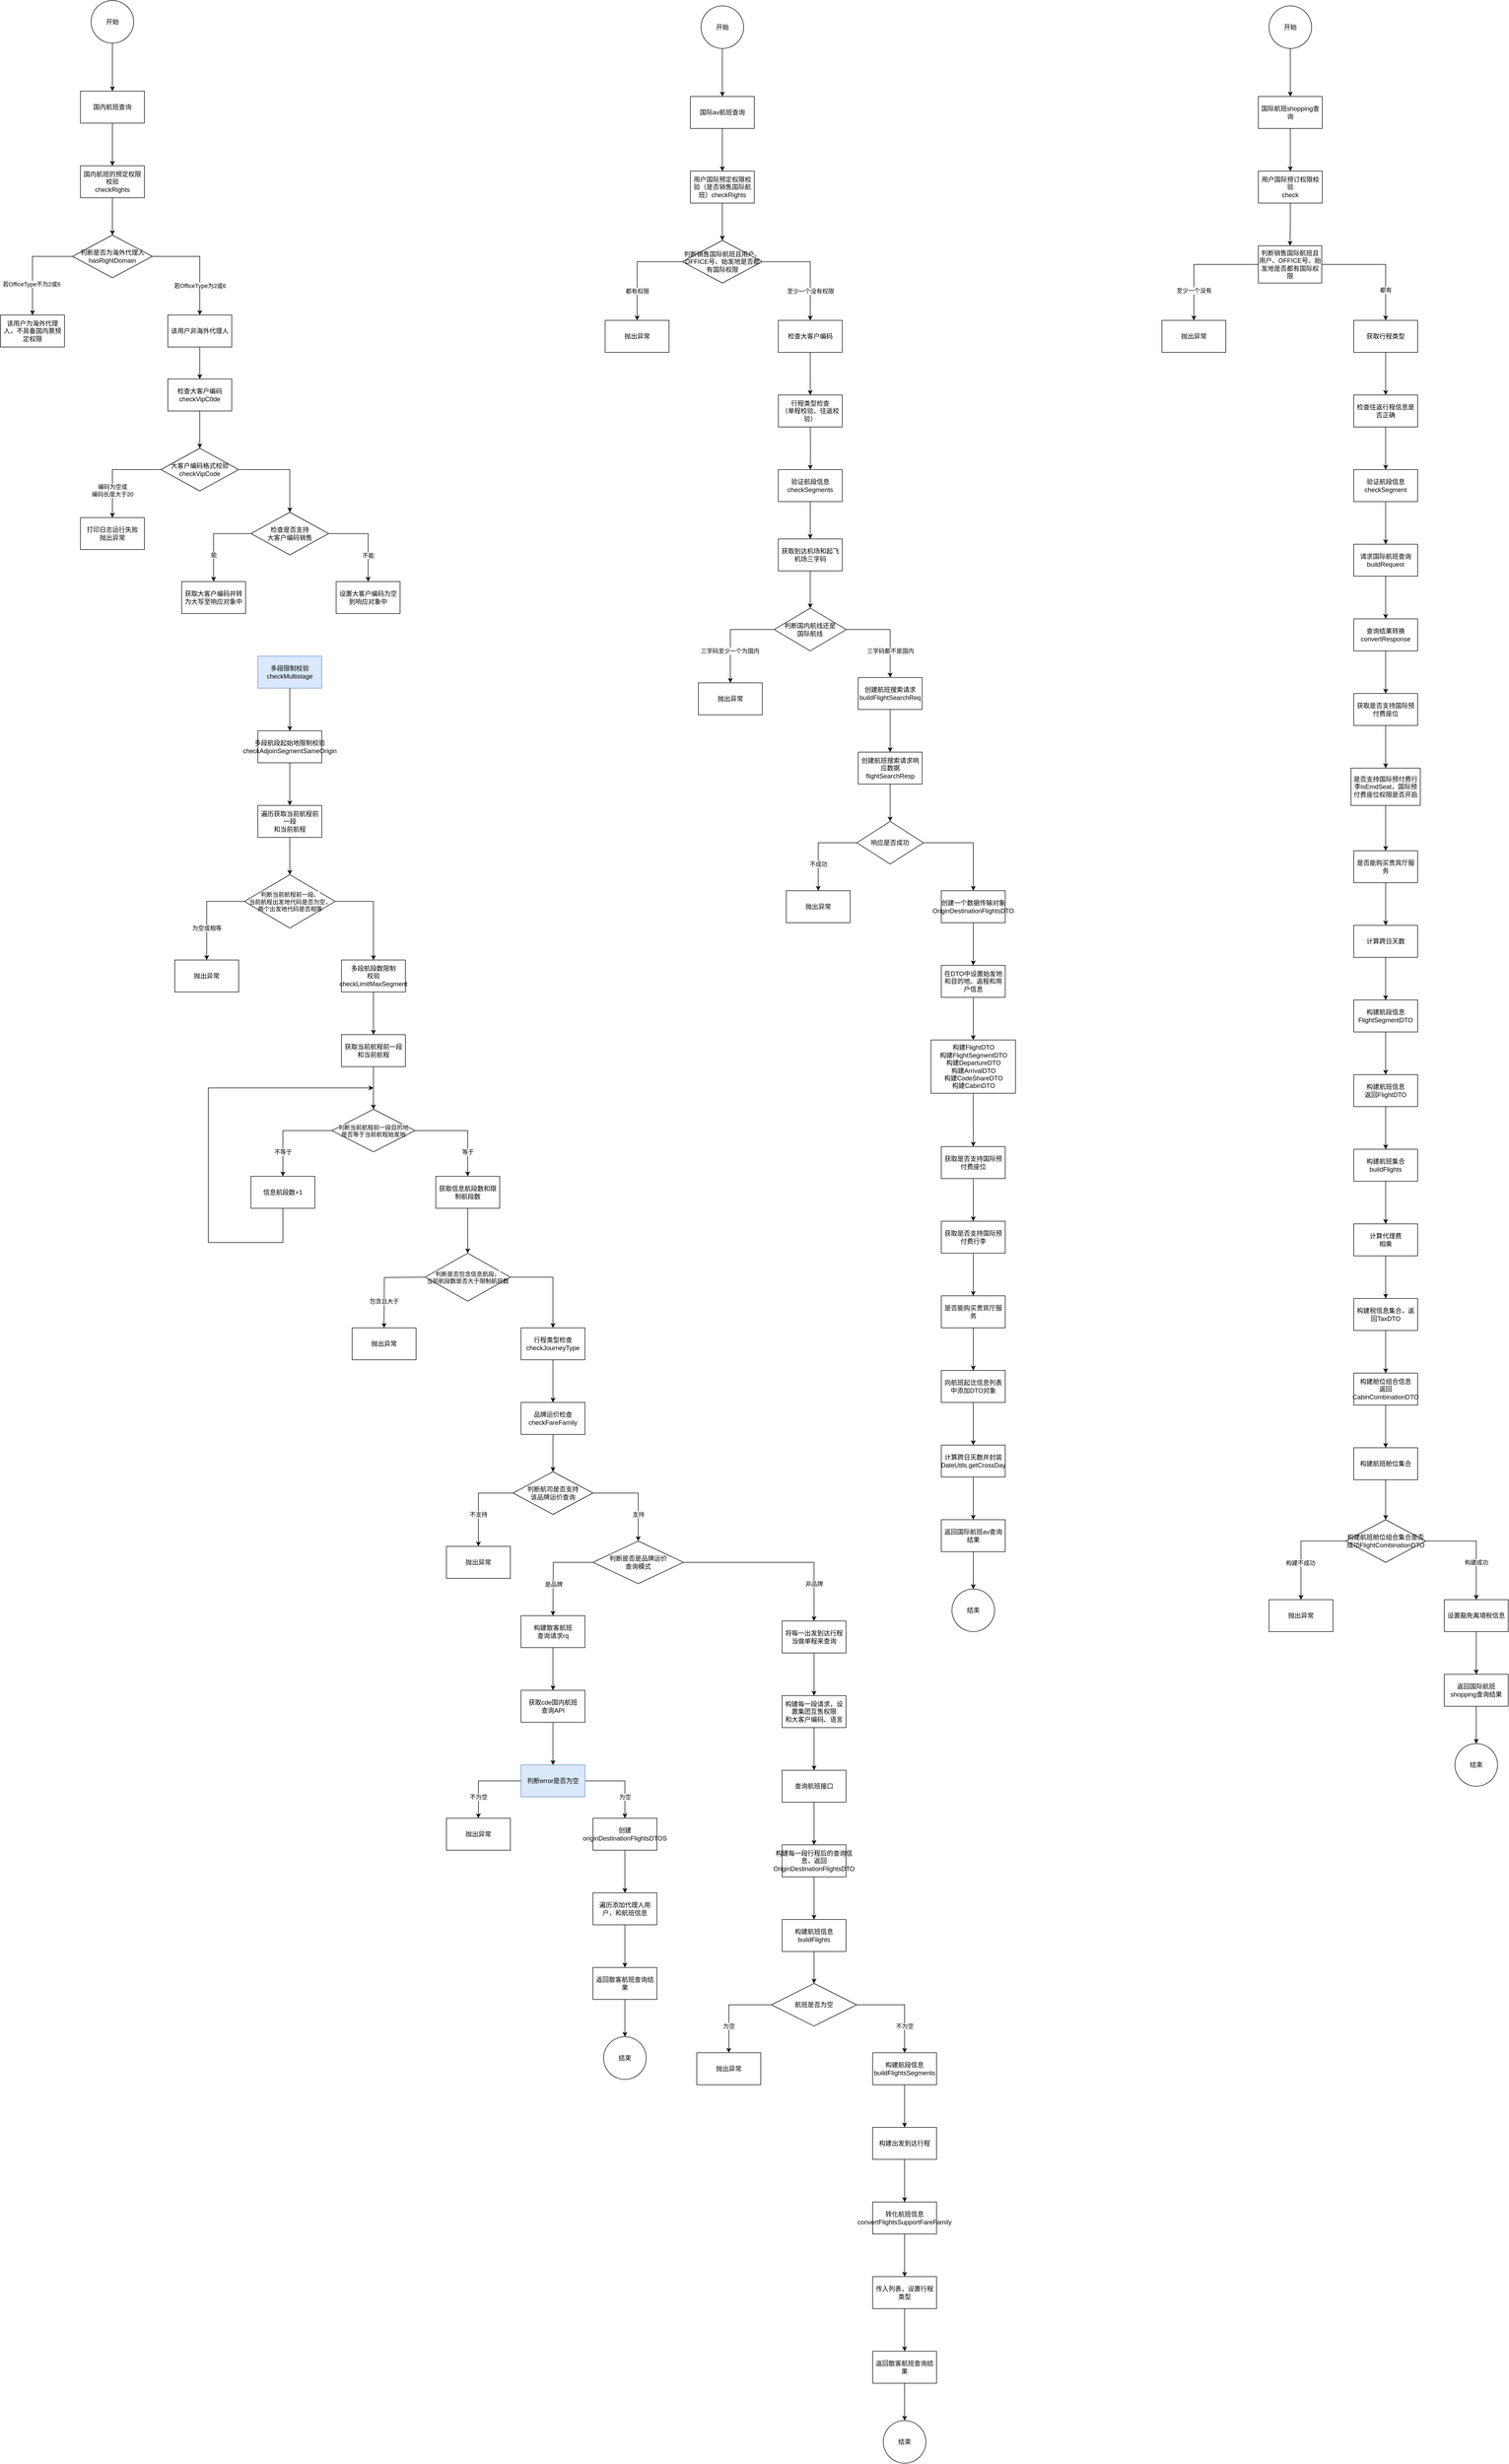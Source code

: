 <mxfile version="26.2.12">
  <diagram name="第 1 页 的副本" id="Bd6Q-HsVBph-V31vpP5S">
    <mxGraphModel dx="948" dy="711" grid="1" gridSize="10" guides="1" tooltips="1" connect="1" arrows="1" fold="1" page="1" pageScale="1" pageWidth="827" pageHeight="1169" math="0" shadow="0">
      <root>
        <mxCell id="WhRXXB8icjXWvI5hkrvz-0" />
        <mxCell id="WhRXXB8icjXWvI5hkrvz-1" parent="WhRXXB8icjXWvI5hkrvz-0" />
        <mxCell id="3fYNOuyGS2a3j13vj5ED-2" value="" style="edgeStyle=orthogonalEdgeStyle;rounded=0;orthogonalLoop=1;jettySize=auto;html=1;" parent="WhRXXB8icjXWvI5hkrvz-1" source="3fYNOuyGS2a3j13vj5ED-0" target="3fYNOuyGS2a3j13vj5ED-1" edge="1">
          <mxGeometry relative="1" as="geometry" />
        </mxCell>
        <mxCell id="3fYNOuyGS2a3j13vj5ED-0" value="开始" style="ellipse;whiteSpace=wrap;html=1;aspect=fixed;" parent="WhRXXB8icjXWvI5hkrvz-1" vertex="1">
          <mxGeometry x="270" y="50" width="80" height="80" as="geometry" />
        </mxCell>
        <mxCell id="3fYNOuyGS2a3j13vj5ED-4" value="" style="edgeStyle=orthogonalEdgeStyle;rounded=0;orthogonalLoop=1;jettySize=auto;html=1;" parent="WhRXXB8icjXWvI5hkrvz-1" source="3fYNOuyGS2a3j13vj5ED-1" target="3fYNOuyGS2a3j13vj5ED-3" edge="1">
          <mxGeometry relative="1" as="geometry" />
        </mxCell>
        <mxCell id="3fYNOuyGS2a3j13vj5ED-1" value="国内航班查询" style="whiteSpace=wrap;html=1;" parent="WhRXXB8icjXWvI5hkrvz-1" vertex="1">
          <mxGeometry x="250" y="220" width="120" height="60" as="geometry" />
        </mxCell>
        <mxCell id="3fYNOuyGS2a3j13vj5ED-6" value="" style="edgeStyle=orthogonalEdgeStyle;rounded=0;orthogonalLoop=1;jettySize=auto;html=1;" parent="WhRXXB8icjXWvI5hkrvz-1" source="3fYNOuyGS2a3j13vj5ED-3" target="3fYNOuyGS2a3j13vj5ED-5" edge="1">
          <mxGeometry relative="1" as="geometry" />
        </mxCell>
        <mxCell id="3fYNOuyGS2a3j13vj5ED-3" value="&lt;div&gt;国内航班的预定权限校验&lt;/div&gt;&lt;div&gt;checkRights&lt;/div&gt;" style="whiteSpace=wrap;html=1;" parent="WhRXXB8icjXWvI5hkrvz-1" vertex="1">
          <mxGeometry x="250" y="360" width="120" height="60" as="geometry" />
        </mxCell>
        <mxCell id="3fYNOuyGS2a3j13vj5ED-8" value="" style="edgeStyle=orthogonalEdgeStyle;rounded=0;orthogonalLoop=1;jettySize=auto;html=1;" parent="WhRXXB8icjXWvI5hkrvz-1" source="3fYNOuyGS2a3j13vj5ED-5" target="3fYNOuyGS2a3j13vj5ED-7" edge="1">
          <mxGeometry relative="1" as="geometry" />
        </mxCell>
        <mxCell id="3fYNOuyGS2a3j13vj5ED-17" value="若OfficeType不为2或6" style="edgeLabel;html=1;align=center;verticalAlign=middle;resizable=0;points=[];" parent="3fYNOuyGS2a3j13vj5ED-8" vertex="1" connectable="0">
          <mxGeometry x="0.369" y="-2" relative="1" as="geometry">
            <mxPoint as="offset" />
          </mxGeometry>
        </mxCell>
        <mxCell id="3fYNOuyGS2a3j13vj5ED-10" value="" style="edgeStyle=orthogonalEdgeStyle;rounded=0;orthogonalLoop=1;jettySize=auto;html=1;" parent="WhRXXB8icjXWvI5hkrvz-1" source="3fYNOuyGS2a3j13vj5ED-5" target="3fYNOuyGS2a3j13vj5ED-9" edge="1">
          <mxGeometry relative="1" as="geometry" />
        </mxCell>
        <mxCell id="3fYNOuyGS2a3j13vj5ED-16" value="若OfficeType为2或6" style="edgeLabel;html=1;align=center;verticalAlign=middle;resizable=0;points=[];" parent="3fYNOuyGS2a3j13vj5ED-10" vertex="1" connectable="0">
          <mxGeometry x="0.319" y="-2" relative="1" as="geometry">
            <mxPoint x="2" y="13" as="offset" />
          </mxGeometry>
        </mxCell>
        <mxCell id="3fYNOuyGS2a3j13vj5ED-5" value="判断是否为海外代理人&lt;div&gt;hasRightDomain&lt;/div&gt;" style="rhombus;whiteSpace=wrap;html=1;" parent="WhRXXB8icjXWvI5hkrvz-1" vertex="1">
          <mxGeometry x="235" y="490" width="150" height="80" as="geometry" />
        </mxCell>
        <mxCell id="3fYNOuyGS2a3j13vj5ED-7" value="该用户为海外代理人，不具备国内票预定权限" style="whiteSpace=wrap;html=1;" parent="WhRXXB8icjXWvI5hkrvz-1" vertex="1">
          <mxGeometry x="100" y="640" width="120" height="60" as="geometry" />
        </mxCell>
        <mxCell id="3fYNOuyGS2a3j13vj5ED-21" value="" style="edgeStyle=orthogonalEdgeStyle;rounded=0;orthogonalLoop=1;jettySize=auto;html=1;" parent="WhRXXB8icjXWvI5hkrvz-1" source="3fYNOuyGS2a3j13vj5ED-9" target="3fYNOuyGS2a3j13vj5ED-20" edge="1">
          <mxGeometry relative="1" as="geometry" />
        </mxCell>
        <mxCell id="3fYNOuyGS2a3j13vj5ED-9" value="该用户非海外代理人" style="whiteSpace=wrap;html=1;" parent="WhRXXB8icjXWvI5hkrvz-1" vertex="1">
          <mxGeometry x="414" y="640" width="120" height="60" as="geometry" />
        </mxCell>
        <mxCell id="3fYNOuyGS2a3j13vj5ED-23" value="" style="edgeStyle=orthogonalEdgeStyle;rounded=0;orthogonalLoop=1;jettySize=auto;html=1;" parent="WhRXXB8icjXWvI5hkrvz-1" source="3fYNOuyGS2a3j13vj5ED-20" target="3fYNOuyGS2a3j13vj5ED-22" edge="1">
          <mxGeometry relative="1" as="geometry" />
        </mxCell>
        <mxCell id="3fYNOuyGS2a3j13vj5ED-20" value="检查大客户编码&lt;div&gt;checkVipC0de&lt;/div&gt;" style="whiteSpace=wrap;html=1;" parent="WhRXXB8icjXWvI5hkrvz-1" vertex="1">
          <mxGeometry x="414" y="760" width="120" height="60" as="geometry" />
        </mxCell>
        <mxCell id="3fYNOuyGS2a3j13vj5ED-25" value="" style="edgeStyle=orthogonalEdgeStyle;rounded=0;orthogonalLoop=1;jettySize=auto;html=1;" parent="WhRXXB8icjXWvI5hkrvz-1" source="3fYNOuyGS2a3j13vj5ED-22" target="3fYNOuyGS2a3j13vj5ED-24" edge="1">
          <mxGeometry relative="1" as="geometry" />
        </mxCell>
        <mxCell id="3fYNOuyGS2a3j13vj5ED-26" value="编码为空或&lt;div&gt;编码长度大于20&lt;/div&gt;" style="edgeLabel;html=1;align=center;verticalAlign=middle;resizable=0;points=[];" parent="3fYNOuyGS2a3j13vj5ED-25" vertex="1" connectable="0">
          <mxGeometry x="0.359" y="-4" relative="1" as="geometry">
            <mxPoint x="4" y="7" as="offset" />
          </mxGeometry>
        </mxCell>
        <mxCell id="3fYNOuyGS2a3j13vj5ED-30" value="" style="edgeStyle=orthogonalEdgeStyle;rounded=0;orthogonalLoop=1;jettySize=auto;html=1;" parent="WhRXXB8icjXWvI5hkrvz-1" source="3fYNOuyGS2a3j13vj5ED-22" target="3fYNOuyGS2a3j13vj5ED-29" edge="1">
          <mxGeometry relative="1" as="geometry" />
        </mxCell>
        <mxCell id="3fYNOuyGS2a3j13vj5ED-22" value="大客户编码格式校验&lt;div&gt;checkVipCode&lt;/div&gt;" style="rhombus;whiteSpace=wrap;html=1;" parent="WhRXXB8icjXWvI5hkrvz-1" vertex="1">
          <mxGeometry x="401" y="890" width="146" height="80" as="geometry" />
        </mxCell>
        <mxCell id="3fYNOuyGS2a3j13vj5ED-24" value="打印日志运行失败&lt;div&gt;抛出异常&lt;/div&gt;" style="whiteSpace=wrap;html=1;" parent="WhRXXB8icjXWvI5hkrvz-1" vertex="1">
          <mxGeometry x="250" y="1020" width="120" height="60" as="geometry" />
        </mxCell>
        <mxCell id="3fYNOuyGS2a3j13vj5ED-32" value="" style="edgeStyle=orthogonalEdgeStyle;rounded=0;orthogonalLoop=1;jettySize=auto;html=1;" parent="WhRXXB8icjXWvI5hkrvz-1" source="3fYNOuyGS2a3j13vj5ED-29" target="3fYNOuyGS2a3j13vj5ED-31" edge="1">
          <mxGeometry relative="1" as="geometry" />
        </mxCell>
        <mxCell id="3fYNOuyGS2a3j13vj5ED-33" value="能" style="edgeLabel;html=1;align=center;verticalAlign=middle;resizable=0;points=[];" parent="3fYNOuyGS2a3j13vj5ED-32" vertex="1" connectable="0">
          <mxGeometry x="0.299" y="-1" relative="1" as="geometry">
            <mxPoint x="1" y="6" as="offset" />
          </mxGeometry>
        </mxCell>
        <mxCell id="3fYNOuyGS2a3j13vj5ED-35" value="" style="edgeStyle=orthogonalEdgeStyle;rounded=0;orthogonalLoop=1;jettySize=auto;html=1;" parent="WhRXXB8icjXWvI5hkrvz-1" source="3fYNOuyGS2a3j13vj5ED-29" target="3fYNOuyGS2a3j13vj5ED-34" edge="1">
          <mxGeometry relative="1" as="geometry" />
        </mxCell>
        <mxCell id="3fYNOuyGS2a3j13vj5ED-36" value="不能" style="edgeLabel;html=1;align=center;verticalAlign=middle;resizable=0;points=[];" parent="3fYNOuyGS2a3j13vj5ED-35" vertex="1" connectable="0">
          <mxGeometry x="0.167" y="-1" relative="1" as="geometry">
            <mxPoint x="1" y="19" as="offset" />
          </mxGeometry>
        </mxCell>
        <mxCell id="3fYNOuyGS2a3j13vj5ED-29" value="检查是否支持&lt;div&gt;大客户编码销售&lt;/div&gt;" style="rhombus;whiteSpace=wrap;html=1;" parent="WhRXXB8icjXWvI5hkrvz-1" vertex="1">
          <mxGeometry x="570" y="1010" width="146" height="80" as="geometry" />
        </mxCell>
        <mxCell id="3fYNOuyGS2a3j13vj5ED-31" value="获取大客户编码并转为大写至响应对象中" style="whiteSpace=wrap;html=1;" parent="WhRXXB8icjXWvI5hkrvz-1" vertex="1">
          <mxGeometry x="440" y="1140" width="120" height="60" as="geometry" />
        </mxCell>
        <mxCell id="3fYNOuyGS2a3j13vj5ED-34" value="设置大客户编码为空到响应对象中" style="whiteSpace=wrap;html=1;" parent="WhRXXB8icjXWvI5hkrvz-1" vertex="1">
          <mxGeometry x="730" y="1140" width="120" height="60" as="geometry" />
        </mxCell>
        <mxCell id="3fYNOuyGS2a3j13vj5ED-40" value="" style="edgeStyle=orthogonalEdgeStyle;rounded=0;orthogonalLoop=1;jettySize=auto;html=1;" parent="WhRXXB8icjXWvI5hkrvz-1" source="3fYNOuyGS2a3j13vj5ED-38" target="3fYNOuyGS2a3j13vj5ED-39" edge="1">
          <mxGeometry relative="1" as="geometry" />
        </mxCell>
        <mxCell id="3fYNOuyGS2a3j13vj5ED-38" value="多段限制校验&lt;div&gt;checkMultistage&lt;/div&gt;" style="rounded=0;whiteSpace=wrap;html=1;fillColor=#dae8fc;strokeColor=#6c8ebf;" parent="WhRXXB8icjXWvI5hkrvz-1" vertex="1">
          <mxGeometry x="583" y="1280" width="120" height="60" as="geometry" />
        </mxCell>
        <mxCell id="3fYNOuyGS2a3j13vj5ED-42" value="" style="edgeStyle=orthogonalEdgeStyle;rounded=0;orthogonalLoop=1;jettySize=auto;html=1;" parent="WhRXXB8icjXWvI5hkrvz-1" source="3fYNOuyGS2a3j13vj5ED-39" target="3fYNOuyGS2a3j13vj5ED-41" edge="1">
          <mxGeometry relative="1" as="geometry" />
        </mxCell>
        <mxCell id="3fYNOuyGS2a3j13vj5ED-39" value="多段航段起始地限制校验&lt;div&gt;checkAdjoinSegmentSameOrigin&lt;/div&gt;" style="whiteSpace=wrap;html=1;rounded=0;" parent="WhRXXB8icjXWvI5hkrvz-1" vertex="1">
          <mxGeometry x="583" y="1420" width="120" height="60" as="geometry" />
        </mxCell>
        <mxCell id="3fYNOuyGS2a3j13vj5ED-44" value="" style="edgeStyle=orthogonalEdgeStyle;rounded=0;orthogonalLoop=1;jettySize=auto;html=1;" parent="WhRXXB8icjXWvI5hkrvz-1" source="3fYNOuyGS2a3j13vj5ED-41" target="3fYNOuyGS2a3j13vj5ED-43" edge="1">
          <mxGeometry relative="1" as="geometry" />
        </mxCell>
        <mxCell id="3fYNOuyGS2a3j13vj5ED-41" value="遍历获取当前航程前一段&lt;div&gt;和当前航程&lt;/div&gt;" style="whiteSpace=wrap;html=1;rounded=0;" parent="WhRXXB8icjXWvI5hkrvz-1" vertex="1">
          <mxGeometry x="583" y="1560" width="120" height="60" as="geometry" />
        </mxCell>
        <mxCell id="3fYNOuyGS2a3j13vj5ED-46" value="" style="edgeStyle=orthogonalEdgeStyle;rounded=0;orthogonalLoop=1;jettySize=auto;html=1;" parent="WhRXXB8icjXWvI5hkrvz-1" source="3fYNOuyGS2a3j13vj5ED-43" target="3fYNOuyGS2a3j13vj5ED-45" edge="1">
          <mxGeometry relative="1" as="geometry" />
        </mxCell>
        <mxCell id="3fYNOuyGS2a3j13vj5ED-47" value="为空或相等" style="edgeLabel;html=1;align=center;verticalAlign=middle;resizable=0;points=[];" parent="3fYNOuyGS2a3j13vj5ED-46" vertex="1" connectable="0">
          <mxGeometry x="0.235" y="3" relative="1" as="geometry">
            <mxPoint x="-3" y="9" as="offset" />
          </mxGeometry>
        </mxCell>
        <mxCell id="3fYNOuyGS2a3j13vj5ED-49" value="" style="edgeStyle=orthogonalEdgeStyle;rounded=0;orthogonalLoop=1;jettySize=auto;html=1;" parent="WhRXXB8icjXWvI5hkrvz-1" source="3fYNOuyGS2a3j13vj5ED-43" target="3fYNOuyGS2a3j13vj5ED-48" edge="1">
          <mxGeometry relative="1" as="geometry" />
        </mxCell>
        <mxCell id="3fYNOuyGS2a3j13vj5ED-43" value="&lt;span style=&quot;font-size: 11px; text-wrap-mode: nowrap; background-color: rgb(255, 255, 255);&quot;&gt;判断当前航程前一段、&lt;/span&gt;&lt;div style=&quot;font-size: 11px; text-wrap-mode: nowrap;&quot;&gt;当前航程出发地代码是否为空，&lt;div&gt;两个出发地代码是否相等&lt;/div&gt;&lt;/div&gt;" style="rhombus;whiteSpace=wrap;html=1;rounded=0;" parent="WhRXXB8icjXWvI5hkrvz-1" vertex="1">
          <mxGeometry x="557.75" y="1690" width="170.5" height="100" as="geometry" />
        </mxCell>
        <mxCell id="3fYNOuyGS2a3j13vj5ED-45" value="抛出异常" style="whiteSpace=wrap;html=1;rounded=0;" parent="WhRXXB8icjXWvI5hkrvz-1" vertex="1">
          <mxGeometry x="427" y="1850" width="120" height="60" as="geometry" />
        </mxCell>
        <mxCell id="PeUlz4E3gwDty32jZU_w-135" style="edgeStyle=orthogonalEdgeStyle;rounded=0;orthogonalLoop=1;jettySize=auto;html=1;exitX=0.5;exitY=1;exitDx=0;exitDy=0;" parent="WhRXXB8icjXWvI5hkrvz-1" source="3fYNOuyGS2a3j13vj5ED-48" target="PeUlz4E3gwDty32jZU_w-124" edge="1">
          <mxGeometry relative="1" as="geometry" />
        </mxCell>
        <mxCell id="3fYNOuyGS2a3j13vj5ED-48" value="多段航段数限制&lt;div&gt;校验checkLimitMaxSegment&lt;/div&gt;" style="whiteSpace=wrap;html=1;rounded=0;" parent="WhRXXB8icjXWvI5hkrvz-1" vertex="1">
          <mxGeometry x="740" y="1850" width="120" height="60" as="geometry" />
        </mxCell>
        <mxCell id="3fYNOuyGS2a3j13vj5ED-55" value="" style="edgeStyle=orthogonalEdgeStyle;rounded=0;orthogonalLoop=1;jettySize=auto;html=1;" parent="WhRXXB8icjXWvI5hkrvz-1" edge="1">
          <mxGeometry relative="1" as="geometry">
            <mxPoint x="897.004" y="2445.053" as="sourcePoint" />
            <mxPoint x="819.857" y="2540" as="targetPoint" />
          </mxGeometry>
        </mxCell>
        <mxCell id="3fYNOuyGS2a3j13vj5ED-58" value="包含且大于" style="edgeLabel;html=1;align=center;verticalAlign=middle;resizable=0;points=[];" parent="3fYNOuyGS2a3j13vj5ED-55" vertex="1" connectable="0">
          <mxGeometry x="0.382" y="-2" relative="1" as="geometry">
            <mxPoint x="2" y="3" as="offset" />
          </mxGeometry>
        </mxCell>
        <mxCell id="3fYNOuyGS2a3j13vj5ED-57" value="" style="edgeStyle=orthogonalEdgeStyle;rounded=0;orthogonalLoop=1;jettySize=auto;html=1;" parent="WhRXXB8icjXWvI5hkrvz-1" source="3fYNOuyGS2a3j13vj5ED-52" target="3fYNOuyGS2a3j13vj5ED-56" edge="1">
          <mxGeometry relative="1" as="geometry" />
        </mxCell>
        <mxCell id="3fYNOuyGS2a3j13vj5ED-52" value="&lt;span style=&quot;font-size: 11px; text-wrap-mode: nowrap; background-color: rgb(255, 255, 255);&quot;&gt;判断是否包含信息航段，&lt;/span&gt;&lt;div style=&quot;font-size: 11px; text-wrap-mode: nowrap;&quot;&gt;当前航段数是否大于限制航段数&lt;/div&gt;" style="rhombus;whiteSpace=wrap;html=1;rounded=0;" parent="WhRXXB8icjXWvI5hkrvz-1" vertex="1">
          <mxGeometry x="897" y="2400" width="160" height="90" as="geometry" />
        </mxCell>
        <mxCell id="3fYNOuyGS2a3j13vj5ED-54" value="抛出异常" style="whiteSpace=wrap;html=1;rounded=0;" parent="WhRXXB8icjXWvI5hkrvz-1" vertex="1">
          <mxGeometry x="760" y="2540" width="120" height="60" as="geometry" />
        </mxCell>
        <mxCell id="3fYNOuyGS2a3j13vj5ED-60" value="" style="edgeStyle=orthogonalEdgeStyle;rounded=0;orthogonalLoop=1;jettySize=auto;html=1;" parent="WhRXXB8icjXWvI5hkrvz-1" source="3fYNOuyGS2a3j13vj5ED-56" target="3fYNOuyGS2a3j13vj5ED-59" edge="1">
          <mxGeometry relative="1" as="geometry" />
        </mxCell>
        <mxCell id="3fYNOuyGS2a3j13vj5ED-56" value="行程类型检查&lt;div&gt;checkJourneyType&lt;/div&gt;" style="whiteSpace=wrap;html=1;rounded=0;" parent="WhRXXB8icjXWvI5hkrvz-1" vertex="1">
          <mxGeometry x="1077" y="2540" width="120" height="60" as="geometry" />
        </mxCell>
        <mxCell id="3fYNOuyGS2a3j13vj5ED-62" value="" style="edgeStyle=orthogonalEdgeStyle;rounded=0;orthogonalLoop=1;jettySize=auto;html=1;" parent="WhRXXB8icjXWvI5hkrvz-1" source="3fYNOuyGS2a3j13vj5ED-59" target="3fYNOuyGS2a3j13vj5ED-61" edge="1">
          <mxGeometry relative="1" as="geometry" />
        </mxCell>
        <mxCell id="3fYNOuyGS2a3j13vj5ED-59" value="品牌运价检查&lt;div&gt;checkFareFamily&lt;/div&gt;" style="whiteSpace=wrap;html=1;rounded=0;" parent="WhRXXB8icjXWvI5hkrvz-1" vertex="1">
          <mxGeometry x="1077" y="2680" width="120" height="60" as="geometry" />
        </mxCell>
        <mxCell id="3fYNOuyGS2a3j13vj5ED-64" value="" style="edgeStyle=orthogonalEdgeStyle;rounded=0;orthogonalLoop=1;jettySize=auto;html=1;" parent="WhRXXB8icjXWvI5hkrvz-1" source="3fYNOuyGS2a3j13vj5ED-61" target="3fYNOuyGS2a3j13vj5ED-63" edge="1">
          <mxGeometry relative="1" as="geometry" />
        </mxCell>
        <mxCell id="3fYNOuyGS2a3j13vj5ED-65" value="不支持" style="edgeLabel;html=1;align=center;verticalAlign=middle;resizable=0;points=[];" parent="3fYNOuyGS2a3j13vj5ED-64" vertex="1" connectable="0">
          <mxGeometry x="0.297" relative="1" as="geometry">
            <mxPoint y="-2" as="offset" />
          </mxGeometry>
        </mxCell>
        <mxCell id="3fYNOuyGS2a3j13vj5ED-61" value="判断航司是否支持&lt;div&gt;该品牌运价查询&lt;/div&gt;" style="rhombus;whiteSpace=wrap;html=1;rounded=0;" parent="WhRXXB8icjXWvI5hkrvz-1" vertex="1">
          <mxGeometry x="1062" y="2810" width="150" height="80" as="geometry" />
        </mxCell>
        <mxCell id="3fYNOuyGS2a3j13vj5ED-63" value="抛出异常" style="whiteSpace=wrap;html=1;rounded=0;" parent="WhRXXB8icjXWvI5hkrvz-1" vertex="1">
          <mxGeometry x="937" y="2950" width="120" height="60" as="geometry" />
        </mxCell>
        <mxCell id="3fYNOuyGS2a3j13vj5ED-70" value="" style="edgeStyle=orthogonalEdgeStyle;rounded=0;orthogonalLoop=1;jettySize=auto;html=1;" parent="WhRXXB8icjXWvI5hkrvz-1" source="3fYNOuyGS2a3j13vj5ED-61" target="3fYNOuyGS2a3j13vj5ED-69" edge="1">
          <mxGeometry relative="1" as="geometry">
            <mxPoint x="1212" y="2850" as="sourcePoint" />
            <mxPoint x="1277.059" y="2950" as="targetPoint" />
            <Array as="points">
              <mxPoint x="1297" y="2850" />
            </Array>
          </mxGeometry>
        </mxCell>
        <mxCell id="3fYNOuyGS2a3j13vj5ED-72" value="支持" style="edgeLabel;html=1;align=center;verticalAlign=middle;resizable=0;points=[];" parent="3fYNOuyGS2a3j13vj5ED-70" vertex="1" connectable="0">
          <mxGeometry x="0.36" y="-1" relative="1" as="geometry">
            <mxPoint x="1" y="6" as="offset" />
          </mxGeometry>
        </mxCell>
        <mxCell id="3fYNOuyGS2a3j13vj5ED-74" value="" style="edgeStyle=orthogonalEdgeStyle;rounded=0;orthogonalLoop=1;jettySize=auto;html=1;" parent="WhRXXB8icjXWvI5hkrvz-1" source="3fYNOuyGS2a3j13vj5ED-69" edge="1">
          <mxGeometry relative="1" as="geometry">
            <mxPoint x="1137" y="3080" as="targetPoint" />
          </mxGeometry>
        </mxCell>
        <mxCell id="3fYNOuyGS2a3j13vj5ED-75" value="是品牌" style="edgeLabel;html=1;align=center;verticalAlign=middle;resizable=0;points=[];" parent="3fYNOuyGS2a3j13vj5ED-74" vertex="1" connectable="0">
          <mxGeometry x="0.306" y="-3" relative="1" as="geometry">
            <mxPoint x="3" y="1" as="offset" />
          </mxGeometry>
        </mxCell>
        <mxCell id="3fYNOuyGS2a3j13vj5ED-77" value="" style="edgeStyle=orthogonalEdgeStyle;rounded=0;orthogonalLoop=1;jettySize=auto;html=1;" parent="WhRXXB8icjXWvI5hkrvz-1" source="3fYNOuyGS2a3j13vj5ED-69" target="3fYNOuyGS2a3j13vj5ED-76" edge="1">
          <mxGeometry relative="1" as="geometry" />
        </mxCell>
        <mxCell id="3fYNOuyGS2a3j13vj5ED-78" value="非品牌" style="edgeLabel;html=1;align=center;verticalAlign=middle;resizable=0;points=[];" parent="3fYNOuyGS2a3j13vj5ED-77" vertex="1" connectable="0">
          <mxGeometry x="0.333" y="-2" relative="1" as="geometry">
            <mxPoint x="8" y="38" as="offset" />
          </mxGeometry>
        </mxCell>
        <mxCell id="3fYNOuyGS2a3j13vj5ED-69" value="判断是否是品牌运价&lt;div&gt;查询模式&lt;/div&gt;" style="rhombus;whiteSpace=wrap;html=1;" parent="WhRXXB8icjXWvI5hkrvz-1" vertex="1">
          <mxGeometry x="1212" y="2940" width="170" height="80" as="geometry" />
        </mxCell>
        <mxCell id="PeUlz4E3gwDty32jZU_w-26" value="" style="edgeStyle=orthogonalEdgeStyle;rounded=0;orthogonalLoop=1;jettySize=auto;html=1;" parent="WhRXXB8icjXWvI5hkrvz-1" source="3fYNOuyGS2a3j13vj5ED-76" target="PeUlz4E3gwDty32jZU_w-25" edge="1">
          <mxGeometry relative="1" as="geometry" />
        </mxCell>
        <mxCell id="3fYNOuyGS2a3j13vj5ED-76" value="将每一出发到达行程当做单程来查询" style="whiteSpace=wrap;html=1;" parent="WhRXXB8icjXWvI5hkrvz-1" vertex="1">
          <mxGeometry x="1567" y="3090" width="120" height="60" as="geometry" />
        </mxCell>
        <mxCell id="PeUlz4E3gwDty32jZU_w-12" value="" style="edgeStyle=orthogonalEdgeStyle;rounded=0;orthogonalLoop=1;jettySize=auto;html=1;" parent="WhRXXB8icjXWvI5hkrvz-1" source="PeUlz4E3gwDty32jZU_w-3" target="PeUlz4E3gwDty32jZU_w-11" edge="1">
          <mxGeometry relative="1" as="geometry" />
        </mxCell>
        <mxCell id="PeUlz4E3gwDty32jZU_w-3" value="构建散客航班&lt;div&gt;查询请求rq&lt;/div&gt;" style="rounded=0;whiteSpace=wrap;html=1;" parent="WhRXXB8icjXWvI5hkrvz-1" vertex="1">
          <mxGeometry x="1077" y="3080" width="120" height="60" as="geometry" />
        </mxCell>
        <mxCell id="PeUlz4E3gwDty32jZU_w-14" value="" style="edgeStyle=orthogonalEdgeStyle;rounded=0;orthogonalLoop=1;jettySize=auto;html=1;" parent="WhRXXB8icjXWvI5hkrvz-1" source="PeUlz4E3gwDty32jZU_w-11" target="PeUlz4E3gwDty32jZU_w-13" edge="1">
          <mxGeometry relative="1" as="geometry" />
        </mxCell>
        <mxCell id="PeUlz4E3gwDty32jZU_w-11" value="获取cde国内航班&lt;div&gt;查询API&lt;/div&gt;" style="whiteSpace=wrap;html=1;rounded=0;" parent="WhRXXB8icjXWvI5hkrvz-1" vertex="1">
          <mxGeometry x="1077" y="3220" width="120" height="60" as="geometry" />
        </mxCell>
        <mxCell id="PeUlz4E3gwDty32jZU_w-16" value="" style="edgeStyle=orthogonalEdgeStyle;rounded=0;orthogonalLoop=1;jettySize=auto;html=1;" parent="WhRXXB8icjXWvI5hkrvz-1" source="PeUlz4E3gwDty32jZU_w-13" target="PeUlz4E3gwDty32jZU_w-15" edge="1">
          <mxGeometry relative="1" as="geometry" />
        </mxCell>
        <mxCell id="PeUlz4E3gwDty32jZU_w-17" value="不为空" style="edgeLabel;html=1;align=center;verticalAlign=middle;resizable=0;points=[];" parent="PeUlz4E3gwDty32jZU_w-16" vertex="1" connectable="0">
          <mxGeometry x="0.372" y="-3" relative="1" as="geometry">
            <mxPoint x="3" y="7" as="offset" />
          </mxGeometry>
        </mxCell>
        <mxCell id="PeUlz4E3gwDty32jZU_w-19" value="" style="edgeStyle=orthogonalEdgeStyle;rounded=0;orthogonalLoop=1;jettySize=auto;html=1;" parent="WhRXXB8icjXWvI5hkrvz-1" source="PeUlz4E3gwDty32jZU_w-13" target="PeUlz4E3gwDty32jZU_w-18" edge="1">
          <mxGeometry relative="1" as="geometry" />
        </mxCell>
        <mxCell id="PeUlz4E3gwDty32jZU_w-20" value="为空" style="edgeLabel;html=1;align=center;verticalAlign=middle;resizable=0;points=[];" parent="PeUlz4E3gwDty32jZU_w-19" vertex="1" connectable="0">
          <mxGeometry x="0.43" y="-3" relative="1" as="geometry">
            <mxPoint x="3" y="1" as="offset" />
          </mxGeometry>
        </mxCell>
        <mxCell id="PeUlz4E3gwDty32jZU_w-13" value="判断error是否为空" style="whiteSpace=wrap;html=1;rounded=0;fillColor=#dae8fc;strokeColor=#6c8ebf;" parent="WhRXXB8icjXWvI5hkrvz-1" vertex="1">
          <mxGeometry x="1077" y="3360" width="120" height="60" as="geometry" />
        </mxCell>
        <mxCell id="PeUlz4E3gwDty32jZU_w-15" value="抛出异常" style="whiteSpace=wrap;html=1;rounded=0;" parent="WhRXXB8icjXWvI5hkrvz-1" vertex="1">
          <mxGeometry x="937" y="3460" width="120" height="60" as="geometry" />
        </mxCell>
        <mxCell id="PeUlz4E3gwDty32jZU_w-22" value="" style="edgeStyle=orthogonalEdgeStyle;rounded=0;orthogonalLoop=1;jettySize=auto;html=1;" parent="WhRXXB8icjXWvI5hkrvz-1" source="PeUlz4E3gwDty32jZU_w-18" target="PeUlz4E3gwDty32jZU_w-21" edge="1">
          <mxGeometry relative="1" as="geometry" />
        </mxCell>
        <mxCell id="PeUlz4E3gwDty32jZU_w-18" value="创建originDestinationFlightsDTOS" style="whiteSpace=wrap;html=1;rounded=0;" parent="WhRXXB8icjXWvI5hkrvz-1" vertex="1">
          <mxGeometry x="1212" y="3460" width="120" height="60" as="geometry" />
        </mxCell>
        <mxCell id="PeUlz4E3gwDty32jZU_w-24" value="" style="edgeStyle=orthogonalEdgeStyle;rounded=0;orthogonalLoop=1;jettySize=auto;html=1;" parent="WhRXXB8icjXWvI5hkrvz-1" source="PeUlz4E3gwDty32jZU_w-21" target="PeUlz4E3gwDty32jZU_w-23" edge="1">
          <mxGeometry relative="1" as="geometry" />
        </mxCell>
        <mxCell id="PeUlz4E3gwDty32jZU_w-21" value="遍历添加代理人用户，和航班信息" style="whiteSpace=wrap;html=1;rounded=0;" parent="WhRXXB8icjXWvI5hkrvz-1" vertex="1">
          <mxGeometry x="1212" y="3600" width="120" height="60" as="geometry" />
        </mxCell>
        <mxCell id="PeUlz4E3gwDty32jZU_w-59" value="" style="edgeStyle=orthogonalEdgeStyle;rounded=0;orthogonalLoop=1;jettySize=auto;html=1;" parent="WhRXXB8icjXWvI5hkrvz-1" source="PeUlz4E3gwDty32jZU_w-23" target="PeUlz4E3gwDty32jZU_w-58" edge="1">
          <mxGeometry relative="1" as="geometry" />
        </mxCell>
        <mxCell id="PeUlz4E3gwDty32jZU_w-23" value="返回散客航班查询结果" style="whiteSpace=wrap;html=1;rounded=0;" parent="WhRXXB8icjXWvI5hkrvz-1" vertex="1">
          <mxGeometry x="1212" y="3740" width="120" height="60" as="geometry" />
        </mxCell>
        <mxCell id="PeUlz4E3gwDty32jZU_w-28" value="" style="edgeStyle=orthogonalEdgeStyle;rounded=0;orthogonalLoop=1;jettySize=auto;html=1;" parent="WhRXXB8icjXWvI5hkrvz-1" source="PeUlz4E3gwDty32jZU_w-25" target="PeUlz4E3gwDty32jZU_w-27" edge="1">
          <mxGeometry relative="1" as="geometry" />
        </mxCell>
        <mxCell id="PeUlz4E3gwDty32jZU_w-25" value="构建每一段请求，设置集团互售权限&lt;div&gt;和大客户编码、语言&lt;/div&gt;" style="whiteSpace=wrap;html=1;" parent="WhRXXB8icjXWvI5hkrvz-1" vertex="1">
          <mxGeometry x="1567" y="3230" width="120" height="60" as="geometry" />
        </mxCell>
        <mxCell id="PeUlz4E3gwDty32jZU_w-30" value="" style="edgeStyle=orthogonalEdgeStyle;rounded=0;orthogonalLoop=1;jettySize=auto;html=1;" parent="WhRXXB8icjXWvI5hkrvz-1" source="PeUlz4E3gwDty32jZU_w-27" target="PeUlz4E3gwDty32jZU_w-29" edge="1">
          <mxGeometry relative="1" as="geometry" />
        </mxCell>
        <mxCell id="PeUlz4E3gwDty32jZU_w-27" value="查询航班接口" style="whiteSpace=wrap;html=1;" parent="WhRXXB8icjXWvI5hkrvz-1" vertex="1">
          <mxGeometry x="1567" y="3370" width="120" height="60" as="geometry" />
        </mxCell>
        <mxCell id="PeUlz4E3gwDty32jZU_w-32" value="" style="edgeStyle=orthogonalEdgeStyle;rounded=0;orthogonalLoop=1;jettySize=auto;html=1;" parent="WhRXXB8icjXWvI5hkrvz-1" source="PeUlz4E3gwDty32jZU_w-29" target="PeUlz4E3gwDty32jZU_w-31" edge="1">
          <mxGeometry relative="1" as="geometry" />
        </mxCell>
        <mxCell id="PeUlz4E3gwDty32jZU_w-29" value="构建每一段行程后的查询信息&lt;span style=&quot;background-color: transparent; color: light-dark(rgb(0, 0, 0), rgb(255, 255, 255));&quot;&gt;，返回OriginDestinationFlightsDTO&lt;/span&gt;" style="whiteSpace=wrap;html=1;" parent="WhRXXB8icjXWvI5hkrvz-1" vertex="1">
          <mxGeometry x="1567" y="3510" width="120" height="60" as="geometry" />
        </mxCell>
        <mxCell id="PeUlz4E3gwDty32jZU_w-34" value="" style="edgeStyle=orthogonalEdgeStyle;rounded=0;orthogonalLoop=1;jettySize=auto;html=1;" parent="WhRXXB8icjXWvI5hkrvz-1" source="PeUlz4E3gwDty32jZU_w-31" target="PeUlz4E3gwDty32jZU_w-33" edge="1">
          <mxGeometry relative="1" as="geometry" />
        </mxCell>
        <mxCell id="PeUlz4E3gwDty32jZU_w-31" value="构建航班信息&lt;div&gt;buildFlights&lt;/div&gt;" style="whiteSpace=wrap;html=1;" parent="WhRXXB8icjXWvI5hkrvz-1" vertex="1">
          <mxGeometry x="1567" y="3650" width="120" height="60" as="geometry" />
        </mxCell>
        <mxCell id="PeUlz4E3gwDty32jZU_w-36" value="" style="edgeStyle=orthogonalEdgeStyle;rounded=0;orthogonalLoop=1;jettySize=auto;html=1;" parent="WhRXXB8icjXWvI5hkrvz-1" source="PeUlz4E3gwDty32jZU_w-33" target="PeUlz4E3gwDty32jZU_w-35" edge="1">
          <mxGeometry relative="1" as="geometry" />
        </mxCell>
        <mxCell id="PeUlz4E3gwDty32jZU_w-37" value="为空" style="edgeLabel;html=1;align=center;verticalAlign=middle;resizable=0;points=[];" parent="PeUlz4E3gwDty32jZU_w-36" vertex="1" connectable="0">
          <mxGeometry x="0.482" y="-2" relative="1" as="geometry">
            <mxPoint x="2" y="-6" as="offset" />
          </mxGeometry>
        </mxCell>
        <mxCell id="PeUlz4E3gwDty32jZU_w-39" value="" style="edgeStyle=orthogonalEdgeStyle;rounded=0;orthogonalLoop=1;jettySize=auto;html=1;" parent="WhRXXB8icjXWvI5hkrvz-1" source="PeUlz4E3gwDty32jZU_w-33" target="PeUlz4E3gwDty32jZU_w-38" edge="1">
          <mxGeometry relative="1" as="geometry" />
        </mxCell>
        <mxCell id="PeUlz4E3gwDty32jZU_w-40" value="不为空" style="edgeLabel;html=1;align=center;verticalAlign=middle;resizable=0;points=[];" parent="PeUlz4E3gwDty32jZU_w-39" vertex="1" connectable="0">
          <mxGeometry x="0.389" y="1" relative="1" as="geometry">
            <mxPoint x="-1" y="5" as="offset" />
          </mxGeometry>
        </mxCell>
        <mxCell id="PeUlz4E3gwDty32jZU_w-33" value="航班是否为空" style="rhombus;whiteSpace=wrap;html=1;" parent="WhRXXB8icjXWvI5hkrvz-1" vertex="1">
          <mxGeometry x="1547" y="3770" width="160" height="80" as="geometry" />
        </mxCell>
        <mxCell id="PeUlz4E3gwDty32jZU_w-35" value="抛出异常" style="whiteSpace=wrap;html=1;" parent="WhRXXB8icjXWvI5hkrvz-1" vertex="1">
          <mxGeometry x="1407" y="3900" width="120" height="60" as="geometry" />
        </mxCell>
        <mxCell id="PeUlz4E3gwDty32jZU_w-50" value="" style="edgeStyle=orthogonalEdgeStyle;rounded=0;orthogonalLoop=1;jettySize=auto;html=1;" parent="WhRXXB8icjXWvI5hkrvz-1" source="PeUlz4E3gwDty32jZU_w-38" target="PeUlz4E3gwDty32jZU_w-49" edge="1">
          <mxGeometry relative="1" as="geometry" />
        </mxCell>
        <mxCell id="PeUlz4E3gwDty32jZU_w-38" value="构建航段信息&lt;div&gt;buildFlightsSegments&lt;/div&gt;" style="whiteSpace=wrap;html=1;" parent="WhRXXB8icjXWvI5hkrvz-1" vertex="1">
          <mxGeometry x="1737" y="3900" width="120" height="60" as="geometry" />
        </mxCell>
        <mxCell id="PeUlz4E3gwDty32jZU_w-52" value="" style="edgeStyle=orthogonalEdgeStyle;rounded=0;orthogonalLoop=1;jettySize=auto;html=1;" parent="WhRXXB8icjXWvI5hkrvz-1" source="PeUlz4E3gwDty32jZU_w-49" target="PeUlz4E3gwDty32jZU_w-51" edge="1">
          <mxGeometry relative="1" as="geometry" />
        </mxCell>
        <mxCell id="PeUlz4E3gwDty32jZU_w-49" value="构建出发到达行程" style="whiteSpace=wrap;html=1;" parent="WhRXXB8icjXWvI5hkrvz-1" vertex="1">
          <mxGeometry x="1737" y="4040" width="120" height="60" as="geometry" />
        </mxCell>
        <mxCell id="PeUlz4E3gwDty32jZU_w-54" value="" style="edgeStyle=orthogonalEdgeStyle;rounded=0;orthogonalLoop=1;jettySize=auto;html=1;" parent="WhRXXB8icjXWvI5hkrvz-1" source="PeUlz4E3gwDty32jZU_w-51" target="PeUlz4E3gwDty32jZU_w-53" edge="1">
          <mxGeometry relative="1" as="geometry" />
        </mxCell>
        <mxCell id="PeUlz4E3gwDty32jZU_w-51" value="转化航班信息&lt;div&gt;convertFlightsSupportFareFamily&lt;/div&gt;" style="whiteSpace=wrap;html=1;" parent="WhRXXB8icjXWvI5hkrvz-1" vertex="1">
          <mxGeometry x="1737" y="4180" width="120" height="60" as="geometry" />
        </mxCell>
        <mxCell id="PeUlz4E3gwDty32jZU_w-56" value="" style="edgeStyle=orthogonalEdgeStyle;rounded=0;orthogonalLoop=1;jettySize=auto;html=1;" parent="WhRXXB8icjXWvI5hkrvz-1" source="PeUlz4E3gwDty32jZU_w-53" target="PeUlz4E3gwDty32jZU_w-55" edge="1">
          <mxGeometry relative="1" as="geometry" />
        </mxCell>
        <mxCell id="PeUlz4E3gwDty32jZU_w-53" value="传入列表，设置行程类型" style="whiteSpace=wrap;html=1;" parent="WhRXXB8icjXWvI5hkrvz-1" vertex="1">
          <mxGeometry x="1737" y="4320" width="120" height="60" as="geometry" />
        </mxCell>
        <mxCell id="PeUlz4E3gwDty32jZU_w-61" value="" style="edgeStyle=orthogonalEdgeStyle;rounded=0;orthogonalLoop=1;jettySize=auto;html=1;" parent="WhRXXB8icjXWvI5hkrvz-1" source="PeUlz4E3gwDty32jZU_w-55" target="PeUlz4E3gwDty32jZU_w-60" edge="1">
          <mxGeometry relative="1" as="geometry" />
        </mxCell>
        <mxCell id="PeUlz4E3gwDty32jZU_w-55" value="返回散客航班查询结果" style="whiteSpace=wrap;html=1;" parent="WhRXXB8icjXWvI5hkrvz-1" vertex="1">
          <mxGeometry x="1737" y="4460" width="120" height="60" as="geometry" />
        </mxCell>
        <mxCell id="PeUlz4E3gwDty32jZU_w-63" value="" style="edgeStyle=orthogonalEdgeStyle;rounded=0;orthogonalLoop=1;jettySize=auto;html=1;entryX=0.5;entryY=0;entryDx=0;entryDy=0;" parent="WhRXXB8icjXWvI5hkrvz-1" source="PeUlz4E3gwDty32jZU_w-57" target="PeUlz4E3gwDty32jZU_w-62" edge="1">
          <mxGeometry relative="1" as="geometry" />
        </mxCell>
        <mxCell id="PeUlz4E3gwDty32jZU_w-57" value="开始" style="ellipse;whiteSpace=wrap;html=1;aspect=fixed;" parent="WhRXXB8icjXWvI5hkrvz-1" vertex="1">
          <mxGeometry x="1414.88" y="60" width="80" height="80" as="geometry" />
        </mxCell>
        <mxCell id="PeUlz4E3gwDty32jZU_w-58" value="结束" style="ellipse;whiteSpace=wrap;html=1;rounded=0;" parent="WhRXXB8icjXWvI5hkrvz-1" vertex="1">
          <mxGeometry x="1232" y="3870" width="80" height="80" as="geometry" />
        </mxCell>
        <mxCell id="PeUlz4E3gwDty32jZU_w-60" value="结束" style="ellipse;whiteSpace=wrap;html=1;" parent="WhRXXB8icjXWvI5hkrvz-1" vertex="1">
          <mxGeometry x="1757" y="4590" width="80" height="80" as="geometry" />
        </mxCell>
        <mxCell id="PeUlz4E3gwDty32jZU_w-65" value="" style="edgeStyle=orthogonalEdgeStyle;rounded=0;orthogonalLoop=1;jettySize=auto;html=1;" parent="WhRXXB8icjXWvI5hkrvz-1" source="PeUlz4E3gwDty32jZU_w-62" target="PeUlz4E3gwDty32jZU_w-64" edge="1">
          <mxGeometry relative="1" as="geometry" />
        </mxCell>
        <mxCell id="PeUlz4E3gwDty32jZU_w-62" value="国际av航班查询" style="whiteSpace=wrap;html=1;" parent="WhRXXB8icjXWvI5hkrvz-1" vertex="1">
          <mxGeometry x="1394.88" y="230" width="120" height="60" as="geometry" />
        </mxCell>
        <mxCell id="PeUlz4E3gwDty32jZU_w-67" value="" style="edgeStyle=orthogonalEdgeStyle;rounded=0;orthogonalLoop=1;jettySize=auto;html=1;" parent="WhRXXB8icjXWvI5hkrvz-1" source="PeUlz4E3gwDty32jZU_w-64" target="PeUlz4E3gwDty32jZU_w-66" edge="1">
          <mxGeometry relative="1" as="geometry" />
        </mxCell>
        <mxCell id="PeUlz4E3gwDty32jZU_w-64" value="用户国际预定权限校验（是否销售国际航班）checkRights" style="whiteSpace=wrap;html=1;" parent="WhRXXB8icjXWvI5hkrvz-1" vertex="1">
          <mxGeometry x="1394.88" y="370" width="120" height="60" as="geometry" />
        </mxCell>
        <mxCell id="PeUlz4E3gwDty32jZU_w-69" value="" style="edgeStyle=orthogonalEdgeStyle;rounded=0;orthogonalLoop=1;jettySize=auto;html=1;" parent="WhRXXB8icjXWvI5hkrvz-1" source="PeUlz4E3gwDty32jZU_w-66" target="PeUlz4E3gwDty32jZU_w-68" edge="1">
          <mxGeometry relative="1" as="geometry" />
        </mxCell>
        <mxCell id="PeUlz4E3gwDty32jZU_w-70" value="都有权限" style="edgeLabel;html=1;align=center;verticalAlign=middle;resizable=0;points=[];" parent="PeUlz4E3gwDty32jZU_w-69" vertex="1" connectable="0">
          <mxGeometry x="0.345" y="-1" relative="1" as="geometry">
            <mxPoint x="1" y="9" as="offset" />
          </mxGeometry>
        </mxCell>
        <mxCell id="PeUlz4E3gwDty32jZU_w-72" value="" style="edgeStyle=orthogonalEdgeStyle;rounded=0;orthogonalLoop=1;jettySize=auto;html=1;" parent="WhRXXB8icjXWvI5hkrvz-1" source="PeUlz4E3gwDty32jZU_w-66" target="PeUlz4E3gwDty32jZU_w-71" edge="1">
          <mxGeometry relative="1" as="geometry" />
        </mxCell>
        <mxCell id="PeUlz4E3gwDty32jZU_w-73" value="至少一个没有权限" style="edgeLabel;html=1;align=center;verticalAlign=middle;resizable=0;points=[];" parent="PeUlz4E3gwDty32jZU_w-72" vertex="1" connectable="0">
          <mxGeometry x="0.268" y="-2" relative="1" as="geometry">
            <mxPoint x="2" y="18" as="offset" />
          </mxGeometry>
        </mxCell>
        <mxCell id="PeUlz4E3gwDty32jZU_w-66" value="判断销售国际航班且用户、OFFICE号、始发地是否都有国际权限" style="rhombus;whiteSpace=wrap;html=1;" parent="WhRXXB8icjXWvI5hkrvz-1" vertex="1">
          <mxGeometry x="1379.88" y="500" width="150" height="80" as="geometry" />
        </mxCell>
        <mxCell id="PeUlz4E3gwDty32jZU_w-68" value="抛出异常" style="whiteSpace=wrap;html=1;" parent="WhRXXB8icjXWvI5hkrvz-1" vertex="1">
          <mxGeometry x="1234.88" y="650" width="120" height="60" as="geometry" />
        </mxCell>
        <mxCell id="PeUlz4E3gwDty32jZU_w-75" value="" style="edgeStyle=orthogonalEdgeStyle;rounded=0;orthogonalLoop=1;jettySize=auto;html=1;" parent="WhRXXB8icjXWvI5hkrvz-1" source="PeUlz4E3gwDty32jZU_w-71" edge="1">
          <mxGeometry relative="1" as="geometry">
            <mxPoint x="1619.88" y="790" as="targetPoint" />
          </mxGeometry>
        </mxCell>
        <mxCell id="PeUlz4E3gwDty32jZU_w-71" value="检查大客户编码" style="whiteSpace=wrap;html=1;" parent="WhRXXB8icjXWvI5hkrvz-1" vertex="1">
          <mxGeometry x="1559.88" y="650" width="120" height="60" as="geometry" />
        </mxCell>
        <mxCell id="PeUlz4E3gwDty32jZU_w-77" value="" style="edgeStyle=orthogonalEdgeStyle;rounded=0;orthogonalLoop=1;jettySize=auto;html=1;" parent="WhRXXB8icjXWvI5hkrvz-1" target="PeUlz4E3gwDty32jZU_w-76" edge="1">
          <mxGeometry relative="1" as="geometry">
            <mxPoint x="1619.88" y="850" as="sourcePoint" />
          </mxGeometry>
        </mxCell>
        <mxCell id="PeUlz4E3gwDty32jZU_w-74" value="行程类型检查&lt;div&gt;（单程校验、往返校验）&lt;/div&gt;" style="whiteSpace=wrap;html=1;" parent="WhRXXB8icjXWvI5hkrvz-1" vertex="1">
          <mxGeometry x="1560" y="790" width="120" height="60" as="geometry" />
        </mxCell>
        <mxCell id="PeUlz4E3gwDty32jZU_w-79" value="" style="edgeStyle=orthogonalEdgeStyle;rounded=0;orthogonalLoop=1;jettySize=auto;html=1;" parent="WhRXXB8icjXWvI5hkrvz-1" source="PeUlz4E3gwDty32jZU_w-76" edge="1">
          <mxGeometry relative="1" as="geometry">
            <mxPoint x="1619.88" y="1060" as="targetPoint" />
          </mxGeometry>
        </mxCell>
        <mxCell id="PeUlz4E3gwDty32jZU_w-76" value="&lt;font style=&quot;color: rgb(0, 0, 0);&quot;&gt;验证航段信息&lt;/font&gt;&lt;div&gt;&lt;font style=&quot;color: rgb(0, 0, 0);&quot;&gt;checkSegments&lt;/font&gt;&lt;/div&gt;" style="whiteSpace=wrap;html=1;" parent="WhRXXB8icjXWvI5hkrvz-1" vertex="1">
          <mxGeometry x="1559.88" y="930" width="120" height="60" as="geometry" />
        </mxCell>
        <mxCell id="PeUlz4E3gwDty32jZU_w-82" value="" style="edgeStyle=orthogonalEdgeStyle;rounded=0;orthogonalLoop=1;jettySize=auto;html=1;" parent="WhRXXB8icjXWvI5hkrvz-1" source="PeUlz4E3gwDty32jZU_w-80" target="PeUlz4E3gwDty32jZU_w-81" edge="1">
          <mxGeometry relative="1" as="geometry" />
        </mxCell>
        <mxCell id="PeUlz4E3gwDty32jZU_w-80" value="获取到达机场和起飞机场三字码" style="rounded=0;whiteSpace=wrap;html=1;" parent="WhRXXB8icjXWvI5hkrvz-1" vertex="1">
          <mxGeometry x="1559.88" y="1060" width="120" height="60" as="geometry" />
        </mxCell>
        <mxCell id="PeUlz4E3gwDty32jZU_w-86" style="edgeStyle=orthogonalEdgeStyle;rounded=0;orthogonalLoop=1;jettySize=auto;html=1;exitX=0;exitY=0.5;exitDx=0;exitDy=0;entryX=0.5;entryY=0;entryDx=0;entryDy=0;" parent="WhRXXB8icjXWvI5hkrvz-1" source="PeUlz4E3gwDty32jZU_w-81" target="PeUlz4E3gwDty32jZU_w-85" edge="1">
          <mxGeometry relative="1" as="geometry" />
        </mxCell>
        <mxCell id="PeUlz4E3gwDty32jZU_w-87" value="三字码至少一个为国内" style="edgeLabel;html=1;align=center;verticalAlign=middle;resizable=0;points=[];" parent="PeUlz4E3gwDty32jZU_w-86" vertex="1" connectable="0">
          <mxGeometry x="0.343" y="-1" relative="1" as="geometry">
            <mxPoint as="offset" />
          </mxGeometry>
        </mxCell>
        <mxCell id="PeUlz4E3gwDty32jZU_w-90" value="" style="edgeStyle=orthogonalEdgeStyle;rounded=0;orthogonalLoop=1;jettySize=auto;html=1;" parent="WhRXXB8icjXWvI5hkrvz-1" source="PeUlz4E3gwDty32jZU_w-81" target="PeUlz4E3gwDty32jZU_w-89" edge="1">
          <mxGeometry relative="1" as="geometry" />
        </mxCell>
        <mxCell id="PeUlz4E3gwDty32jZU_w-91" value="三字码都不是国内" style="edgeLabel;html=1;align=center;verticalAlign=middle;resizable=0;points=[];" parent="PeUlz4E3gwDty32jZU_w-90" vertex="1" connectable="0">
          <mxGeometry x="0.403" y="-4" relative="1" as="geometry">
            <mxPoint x="4" y="1" as="offset" />
          </mxGeometry>
        </mxCell>
        <mxCell id="PeUlz4E3gwDty32jZU_w-81" value="判断国内航线还是&lt;div&gt;国际航线&lt;/div&gt;" style="rhombus;whiteSpace=wrap;html=1;rounded=0;" parent="WhRXXB8icjXWvI5hkrvz-1" vertex="1">
          <mxGeometry x="1552.38" y="1190" width="135" height="80" as="geometry" />
        </mxCell>
        <mxCell id="PeUlz4E3gwDty32jZU_w-85" value="抛出异常" style="rounded=0;whiteSpace=wrap;html=1;" parent="WhRXXB8icjXWvI5hkrvz-1" vertex="1">
          <mxGeometry x="1409.88" y="1330" width="120" height="60" as="geometry" />
        </mxCell>
        <mxCell id="PeUlz4E3gwDty32jZU_w-94" value="" style="edgeStyle=orthogonalEdgeStyle;rounded=0;orthogonalLoop=1;jettySize=auto;html=1;" parent="WhRXXB8icjXWvI5hkrvz-1" source="PeUlz4E3gwDty32jZU_w-89" target="PeUlz4E3gwDty32jZU_w-93" edge="1">
          <mxGeometry relative="1" as="geometry" />
        </mxCell>
        <mxCell id="PeUlz4E3gwDty32jZU_w-89" value="创建航班搜索请求&lt;div&gt;buildFlightSearchReq&lt;/div&gt;" style="whiteSpace=wrap;html=1;rounded=0;" parent="WhRXXB8icjXWvI5hkrvz-1" vertex="1">
          <mxGeometry x="1709.88" y="1320" width="120" height="60" as="geometry" />
        </mxCell>
        <mxCell id="PeUlz4E3gwDty32jZU_w-96" value="" style="edgeStyle=orthogonalEdgeStyle;rounded=0;orthogonalLoop=1;jettySize=auto;html=1;" parent="WhRXXB8icjXWvI5hkrvz-1" source="PeUlz4E3gwDty32jZU_w-93" target="PeUlz4E3gwDty32jZU_w-95" edge="1">
          <mxGeometry relative="1" as="geometry" />
        </mxCell>
        <mxCell id="PeUlz4E3gwDty32jZU_w-93" value="创建航班搜索请求响应数据flightSearchResp" style="whiteSpace=wrap;html=1;rounded=0;" parent="WhRXXB8icjXWvI5hkrvz-1" vertex="1">
          <mxGeometry x="1709.88" y="1460" width="120" height="60" as="geometry" />
        </mxCell>
        <mxCell id="PeUlz4E3gwDty32jZU_w-98" value="" style="edgeStyle=orthogonalEdgeStyle;rounded=0;orthogonalLoop=1;jettySize=auto;html=1;" parent="WhRXXB8icjXWvI5hkrvz-1" source="PeUlz4E3gwDty32jZU_w-95" target="PeUlz4E3gwDty32jZU_w-97" edge="1">
          <mxGeometry relative="1" as="geometry" />
        </mxCell>
        <mxCell id="PeUlz4E3gwDty32jZU_w-99" value="不成功" style="edgeLabel;html=1;align=center;verticalAlign=middle;resizable=0;points=[];" parent="PeUlz4E3gwDty32jZU_w-98" vertex="1" connectable="0">
          <mxGeometry x="0.332" y="-2" relative="1" as="geometry">
            <mxPoint x="2" y="4" as="offset" />
          </mxGeometry>
        </mxCell>
        <mxCell id="PeUlz4E3gwDty32jZU_w-101" value="" style="edgeStyle=orthogonalEdgeStyle;rounded=0;orthogonalLoop=1;jettySize=auto;html=1;" parent="WhRXXB8icjXWvI5hkrvz-1" source="PeUlz4E3gwDty32jZU_w-95" target="PeUlz4E3gwDty32jZU_w-100" edge="1">
          <mxGeometry relative="1" as="geometry" />
        </mxCell>
        <mxCell id="PeUlz4E3gwDty32jZU_w-95" value="响应是否成功" style="rhombus;whiteSpace=wrap;html=1;rounded=0;" parent="WhRXXB8icjXWvI5hkrvz-1" vertex="1">
          <mxGeometry x="1707.38" y="1590" width="125" height="80" as="geometry" />
        </mxCell>
        <mxCell id="PeUlz4E3gwDty32jZU_w-97" value="抛出异常" style="whiteSpace=wrap;html=1;rounded=0;" parent="WhRXXB8icjXWvI5hkrvz-1" vertex="1">
          <mxGeometry x="1574.88" y="1720" width="120" height="60" as="geometry" />
        </mxCell>
        <mxCell id="PeUlz4E3gwDty32jZU_w-103" value="" style="edgeStyle=orthogonalEdgeStyle;rounded=0;orthogonalLoop=1;jettySize=auto;html=1;" parent="WhRXXB8icjXWvI5hkrvz-1" source="PeUlz4E3gwDty32jZU_w-100" target="PeUlz4E3gwDty32jZU_w-102" edge="1">
          <mxGeometry relative="1" as="geometry" />
        </mxCell>
        <mxCell id="PeUlz4E3gwDty32jZU_w-100" value="创建一个数据传输对象OriginDestinationFlightsDTO" style="whiteSpace=wrap;html=1;rounded=0;" parent="WhRXXB8icjXWvI5hkrvz-1" vertex="1">
          <mxGeometry x="1865.88" y="1720" width="120" height="60" as="geometry" />
        </mxCell>
        <mxCell id="PeUlz4E3gwDty32jZU_w-105" value="" style="edgeStyle=orthogonalEdgeStyle;rounded=0;orthogonalLoop=1;jettySize=auto;html=1;" parent="WhRXXB8icjXWvI5hkrvz-1" source="PeUlz4E3gwDty32jZU_w-102" target="PeUlz4E3gwDty32jZU_w-104" edge="1">
          <mxGeometry relative="1" as="geometry" />
        </mxCell>
        <mxCell id="PeUlz4E3gwDty32jZU_w-102" value="在DTO中设置始发地和目的地、返程和用户信息" style="whiteSpace=wrap;html=1;rounded=0;" parent="WhRXXB8icjXWvI5hkrvz-1" vertex="1">
          <mxGeometry x="1865.88" y="1860" width="120" height="60" as="geometry" />
        </mxCell>
        <mxCell id="PeUlz4E3gwDty32jZU_w-107" value="" style="edgeStyle=orthogonalEdgeStyle;rounded=0;orthogonalLoop=1;jettySize=auto;html=1;" parent="WhRXXB8icjXWvI5hkrvz-1" source="PeUlz4E3gwDty32jZU_w-104" target="PeUlz4E3gwDty32jZU_w-106" edge="1">
          <mxGeometry relative="1" as="geometry" />
        </mxCell>
        <mxCell id="PeUlz4E3gwDty32jZU_w-104" value="构建FlightDTO&lt;div&gt;构建FlightSegmentDTO&lt;/div&gt;&lt;div&gt;构建DepartureDTO&lt;/div&gt;&lt;div&gt;构建ArrivalDTO&lt;/div&gt;&lt;div&gt;构建CodeShareDTO&lt;/div&gt;&lt;div&gt;构建CabinDTO&lt;/div&gt;" style="whiteSpace=wrap;html=1;rounded=0;" parent="WhRXXB8icjXWvI5hkrvz-1" vertex="1">
          <mxGeometry x="1846.63" y="2000" width="158.5" height="100" as="geometry" />
        </mxCell>
        <mxCell id="PeUlz4E3gwDty32jZU_w-109" value="" style="edgeStyle=orthogonalEdgeStyle;rounded=0;orthogonalLoop=1;jettySize=auto;html=1;" parent="WhRXXB8icjXWvI5hkrvz-1" source="PeUlz4E3gwDty32jZU_w-106" target="PeUlz4E3gwDty32jZU_w-108" edge="1">
          <mxGeometry relative="1" as="geometry" />
        </mxCell>
        <mxCell id="PeUlz4E3gwDty32jZU_w-106" value="获取是否支持国际预付费座位" style="whiteSpace=wrap;html=1;rounded=0;" parent="WhRXXB8icjXWvI5hkrvz-1" vertex="1">
          <mxGeometry x="1865.88" y="2200" width="120" height="60" as="geometry" />
        </mxCell>
        <mxCell id="PeUlz4E3gwDty32jZU_w-111" value="" style="edgeStyle=orthogonalEdgeStyle;rounded=0;orthogonalLoop=1;jettySize=auto;html=1;" parent="WhRXXB8icjXWvI5hkrvz-1" source="PeUlz4E3gwDty32jZU_w-108" target="PeUlz4E3gwDty32jZU_w-110" edge="1">
          <mxGeometry relative="1" as="geometry" />
        </mxCell>
        <mxCell id="PeUlz4E3gwDty32jZU_w-108" value="获取是否支持国际预付费行李" style="whiteSpace=wrap;html=1;rounded=0;" parent="WhRXXB8icjXWvI5hkrvz-1" vertex="1">
          <mxGeometry x="1865.88" y="2340" width="120" height="60" as="geometry" />
        </mxCell>
        <mxCell id="PeUlz4E3gwDty32jZU_w-113" value="" style="edgeStyle=orthogonalEdgeStyle;rounded=0;orthogonalLoop=1;jettySize=auto;html=1;" parent="WhRXXB8icjXWvI5hkrvz-1" source="PeUlz4E3gwDty32jZU_w-110" target="PeUlz4E3gwDty32jZU_w-112" edge="1">
          <mxGeometry relative="1" as="geometry" />
        </mxCell>
        <mxCell id="PeUlz4E3gwDty32jZU_w-110" value="是否能购买贵宾厅服务" style="whiteSpace=wrap;html=1;rounded=0;" parent="WhRXXB8icjXWvI5hkrvz-1" vertex="1">
          <mxGeometry x="1865.88" y="2480" width="120" height="60" as="geometry" />
        </mxCell>
        <mxCell id="PeUlz4E3gwDty32jZU_w-116" value="" style="edgeStyle=orthogonalEdgeStyle;rounded=0;orthogonalLoop=1;jettySize=auto;html=1;" parent="WhRXXB8icjXWvI5hkrvz-1" source="PeUlz4E3gwDty32jZU_w-112" target="PeUlz4E3gwDty32jZU_w-115" edge="1">
          <mxGeometry relative="1" as="geometry" />
        </mxCell>
        <mxCell id="PeUlz4E3gwDty32jZU_w-112" value="向航班起讫信息列表中添加DTO对象" style="whiteSpace=wrap;html=1;rounded=0;" parent="WhRXXB8icjXWvI5hkrvz-1" vertex="1">
          <mxGeometry x="1865.88" y="2620" width="120" height="60" as="geometry" />
        </mxCell>
        <mxCell id="PeUlz4E3gwDty32jZU_w-118" value="" style="edgeStyle=orthogonalEdgeStyle;rounded=0;orthogonalLoop=1;jettySize=auto;html=1;" parent="WhRXXB8icjXWvI5hkrvz-1" source="PeUlz4E3gwDty32jZU_w-115" target="PeUlz4E3gwDty32jZU_w-117" edge="1">
          <mxGeometry relative="1" as="geometry" />
        </mxCell>
        <mxCell id="PeUlz4E3gwDty32jZU_w-115" value="计算跨日天数并封装&lt;div&gt;DateUtils.getCrossDay&lt;/div&gt;" style="whiteSpace=wrap;html=1;rounded=0;" parent="WhRXXB8icjXWvI5hkrvz-1" vertex="1">
          <mxGeometry x="1865.88" y="2760" width="120" height="60" as="geometry" />
        </mxCell>
        <mxCell id="PeUlz4E3gwDty32jZU_w-122" value="" style="edgeStyle=orthogonalEdgeStyle;rounded=0;orthogonalLoop=1;jettySize=auto;html=1;" parent="WhRXXB8icjXWvI5hkrvz-1" source="PeUlz4E3gwDty32jZU_w-117" target="PeUlz4E3gwDty32jZU_w-121" edge="1">
          <mxGeometry relative="1" as="geometry" />
        </mxCell>
        <mxCell id="PeUlz4E3gwDty32jZU_w-117" value="返回国际航班av查询结果" style="whiteSpace=wrap;html=1;rounded=0;" parent="WhRXXB8icjXWvI5hkrvz-1" vertex="1">
          <mxGeometry x="1865.88" y="2900" width="120" height="60" as="geometry" />
        </mxCell>
        <mxCell id="PeUlz4E3gwDty32jZU_w-121" value="结束" style="ellipse;whiteSpace=wrap;html=1;rounded=0;" parent="WhRXXB8icjXWvI5hkrvz-1" vertex="1">
          <mxGeometry x="1885.88" y="3030" width="80" height="80" as="geometry" />
        </mxCell>
        <mxCell id="PeUlz4E3gwDty32jZU_w-141" value="" style="edgeStyle=orthogonalEdgeStyle;rounded=0;orthogonalLoop=1;jettySize=auto;html=1;" parent="WhRXXB8icjXWvI5hkrvz-1" source="PeUlz4E3gwDty32jZU_w-123" target="PeUlz4E3gwDty32jZU_w-140" edge="1">
          <mxGeometry relative="1" as="geometry" />
        </mxCell>
        <mxCell id="PeUlz4E3gwDty32jZU_w-123" value="开始" style="ellipse;whiteSpace=wrap;html=1;aspect=fixed;" parent="WhRXXB8icjXWvI5hkrvz-1" vertex="1">
          <mxGeometry x="2481" y="60" width="80" height="80" as="geometry" />
        </mxCell>
        <mxCell id="PeUlz4E3gwDty32jZU_w-126" value="" style="edgeStyle=orthogonalEdgeStyle;rounded=0;orthogonalLoop=1;jettySize=auto;html=1;" parent="WhRXXB8icjXWvI5hkrvz-1" source="PeUlz4E3gwDty32jZU_w-124" target="PeUlz4E3gwDty32jZU_w-125" edge="1">
          <mxGeometry relative="1" as="geometry" />
        </mxCell>
        <mxCell id="PeUlz4E3gwDty32jZU_w-124" value="获取当前航程前一段&lt;div&gt;和当前航程&lt;/div&gt;" style="rounded=0;whiteSpace=wrap;html=1;" parent="WhRXXB8icjXWvI5hkrvz-1" vertex="1">
          <mxGeometry x="740" y="1990" width="120" height="60" as="geometry" />
        </mxCell>
        <mxCell id="PeUlz4E3gwDty32jZU_w-128" value="" style="edgeStyle=orthogonalEdgeStyle;rounded=0;orthogonalLoop=1;jettySize=auto;html=1;" parent="WhRXXB8icjXWvI5hkrvz-1" source="PeUlz4E3gwDty32jZU_w-125" target="PeUlz4E3gwDty32jZU_w-127" edge="1">
          <mxGeometry relative="1" as="geometry" />
        </mxCell>
        <mxCell id="PeUlz4E3gwDty32jZU_w-129" value="不等于" style="edgeLabel;html=1;align=center;verticalAlign=middle;resizable=0;points=[];" parent="PeUlz4E3gwDty32jZU_w-128" vertex="1" connectable="0">
          <mxGeometry x="-0.008" y="-1" relative="1" as="geometry">
            <mxPoint x="-4" y="41" as="offset" />
          </mxGeometry>
        </mxCell>
        <mxCell id="PeUlz4E3gwDty32jZU_w-137" style="edgeStyle=orthogonalEdgeStyle;rounded=0;orthogonalLoop=1;jettySize=auto;html=1;exitX=1;exitY=0.5;exitDx=0;exitDy=0;entryX=0.5;entryY=0;entryDx=0;entryDy=0;" parent="WhRXXB8icjXWvI5hkrvz-1" source="PeUlz4E3gwDty32jZU_w-125" target="PeUlz4E3gwDty32jZU_w-130" edge="1">
          <mxGeometry relative="1" as="geometry" />
        </mxCell>
        <mxCell id="PeUlz4E3gwDty32jZU_w-138" value="等于" style="edgeLabel;html=1;align=center;verticalAlign=middle;resizable=0;points=[];" parent="PeUlz4E3gwDty32jZU_w-137" vertex="1" connectable="0">
          <mxGeometry x="-0.349" relative="1" as="geometry">
            <mxPoint x="39" y="40" as="offset" />
          </mxGeometry>
        </mxCell>
        <mxCell id="PeUlz4E3gwDty32jZU_w-125" value="&lt;span style=&quot;font-size: 11px; text-wrap-mode: nowrap; background-color: rgb(255, 255, 255);&quot;&gt;判断当前航程前一段目的地&lt;/span&gt;&lt;div style=&quot;font-size: 11px; text-wrap-mode: nowrap;&quot;&gt;是否等于当前航程始发地&lt;/div&gt;" style="rhombus;whiteSpace=wrap;html=1;rounded=0;" parent="WhRXXB8icjXWvI5hkrvz-1" vertex="1">
          <mxGeometry x="722" y="2130" width="156" height="80" as="geometry" />
        </mxCell>
        <mxCell id="PeUlz4E3gwDty32jZU_w-139" style="edgeStyle=orthogonalEdgeStyle;rounded=0;orthogonalLoop=1;jettySize=auto;html=1;exitX=0.5;exitY=1;exitDx=0;exitDy=0;" parent="WhRXXB8icjXWvI5hkrvz-1" source="PeUlz4E3gwDty32jZU_w-127" edge="1">
          <mxGeometry relative="1" as="geometry">
            <mxPoint x="800" y="2090" as="targetPoint" />
            <Array as="points">
              <mxPoint x="630" y="2380" />
              <mxPoint x="490" y="2380" />
              <mxPoint x="490" y="2090" />
            </Array>
          </mxGeometry>
        </mxCell>
        <mxCell id="PeUlz4E3gwDty32jZU_w-127" value="信息航段数+1" style="whiteSpace=wrap;html=1;rounded=0;" parent="WhRXXB8icjXWvI5hkrvz-1" vertex="1">
          <mxGeometry x="570" y="2255.79" width="120" height="60" as="geometry" />
        </mxCell>
        <mxCell id="PeUlz4E3gwDty32jZU_w-136" style="edgeStyle=orthogonalEdgeStyle;rounded=0;orthogonalLoop=1;jettySize=auto;html=1;exitX=0.5;exitY=1;exitDx=0;exitDy=0;entryX=0.5;entryY=0;entryDx=0;entryDy=0;" parent="WhRXXB8icjXWvI5hkrvz-1" source="PeUlz4E3gwDty32jZU_w-130" target="3fYNOuyGS2a3j13vj5ED-52" edge="1">
          <mxGeometry relative="1" as="geometry" />
        </mxCell>
        <mxCell id="PeUlz4E3gwDty32jZU_w-130" value="获取信息航段数和限制航段数" style="whiteSpace=wrap;html=1;rounded=0;" parent="WhRXXB8icjXWvI5hkrvz-1" vertex="1">
          <mxGeometry x="917" y="2255.79" width="120" height="60" as="geometry" />
        </mxCell>
        <mxCell id="PeUlz4E3gwDty32jZU_w-143" value="" style="edgeStyle=orthogonalEdgeStyle;rounded=0;orthogonalLoop=1;jettySize=auto;html=1;" parent="WhRXXB8icjXWvI5hkrvz-1" source="PeUlz4E3gwDty32jZU_w-140" target="PeUlz4E3gwDty32jZU_w-142" edge="1">
          <mxGeometry relative="1" as="geometry" />
        </mxCell>
        <mxCell id="PeUlz4E3gwDty32jZU_w-140" value="国际航班shopping查询" style="whiteSpace=wrap;html=1;" parent="WhRXXB8icjXWvI5hkrvz-1" vertex="1">
          <mxGeometry x="2461" y="230" width="120" height="60" as="geometry" />
        </mxCell>
        <mxCell id="PeUlz4E3gwDty32jZU_w-145" value="" style="edgeStyle=orthogonalEdgeStyle;rounded=0;orthogonalLoop=1;jettySize=auto;html=1;" parent="WhRXXB8icjXWvI5hkrvz-1" source="PeUlz4E3gwDty32jZU_w-142" target="PeUlz4E3gwDty32jZU_w-144" edge="1">
          <mxGeometry relative="1" as="geometry" />
        </mxCell>
        <mxCell id="PeUlz4E3gwDty32jZU_w-142" value="用户国际预订权限校验&lt;div&gt;check&lt;/div&gt;" style="whiteSpace=wrap;html=1;" parent="WhRXXB8icjXWvI5hkrvz-1" vertex="1">
          <mxGeometry x="2461" y="370" width="120" height="60" as="geometry" />
        </mxCell>
        <mxCell id="PeUlz4E3gwDty32jZU_w-147" value="" style="edgeStyle=orthogonalEdgeStyle;rounded=0;orthogonalLoop=1;jettySize=auto;html=1;" parent="WhRXXB8icjXWvI5hkrvz-1" source="PeUlz4E3gwDty32jZU_w-144" target="PeUlz4E3gwDty32jZU_w-146" edge="1">
          <mxGeometry relative="1" as="geometry" />
        </mxCell>
        <mxCell id="PeUlz4E3gwDty32jZU_w-148" value="至少一个没有" style="edgeLabel;html=1;align=center;verticalAlign=middle;resizable=0;points=[];" parent="PeUlz4E3gwDty32jZU_w-147" vertex="1" connectable="0">
          <mxGeometry x="0.498" relative="1" as="geometry">
            <mxPoint as="offset" />
          </mxGeometry>
        </mxCell>
        <mxCell id="PeUlz4E3gwDty32jZU_w-150" value="" style="edgeStyle=orthogonalEdgeStyle;rounded=0;orthogonalLoop=1;jettySize=auto;html=1;" parent="WhRXXB8icjXWvI5hkrvz-1" source="PeUlz4E3gwDty32jZU_w-144" target="PeUlz4E3gwDty32jZU_w-149" edge="1">
          <mxGeometry relative="1" as="geometry" />
        </mxCell>
        <mxCell id="PeUlz4E3gwDty32jZU_w-151" value="都有" style="edgeLabel;html=1;align=center;verticalAlign=middle;resizable=0;points=[];" parent="PeUlz4E3gwDty32jZU_w-150" vertex="1" connectable="0">
          <mxGeometry x="0.486" relative="1" as="geometry">
            <mxPoint y="1" as="offset" />
          </mxGeometry>
        </mxCell>
        <mxCell id="PeUlz4E3gwDty32jZU_w-144" value="判断销售国际航班且用户、OFFICE号、始发地是否都有国际权限" style="whiteSpace=wrap;html=1;" parent="WhRXXB8icjXWvI5hkrvz-1" vertex="1">
          <mxGeometry x="2461" y="510" width="119" height="70" as="geometry" />
        </mxCell>
        <mxCell id="PeUlz4E3gwDty32jZU_w-146" value="抛出异常" style="whiteSpace=wrap;html=1;" parent="WhRXXB8icjXWvI5hkrvz-1" vertex="1">
          <mxGeometry x="2280" y="650" width="120" height="60" as="geometry" />
        </mxCell>
        <mxCell id="PeUlz4E3gwDty32jZU_w-153" value="" style="edgeStyle=orthogonalEdgeStyle;rounded=0;orthogonalLoop=1;jettySize=auto;html=1;" parent="WhRXXB8icjXWvI5hkrvz-1" source="PeUlz4E3gwDty32jZU_w-149" target="PeUlz4E3gwDty32jZU_w-152" edge="1">
          <mxGeometry relative="1" as="geometry" />
        </mxCell>
        <mxCell id="PeUlz4E3gwDty32jZU_w-149" value="获取行程类型" style="whiteSpace=wrap;html=1;" parent="WhRXXB8icjXWvI5hkrvz-1" vertex="1">
          <mxGeometry x="2640" y="650" width="120" height="60" as="geometry" />
        </mxCell>
        <mxCell id="PeUlz4E3gwDty32jZU_w-157" value="" style="edgeStyle=orthogonalEdgeStyle;rounded=0;orthogonalLoop=1;jettySize=auto;html=1;" parent="WhRXXB8icjXWvI5hkrvz-1" source="PeUlz4E3gwDty32jZU_w-152" target="PeUlz4E3gwDty32jZU_w-156" edge="1">
          <mxGeometry relative="1" as="geometry" />
        </mxCell>
        <mxCell id="PeUlz4E3gwDty32jZU_w-152" value="检查往返行程信息是否正确" style="whiteSpace=wrap;html=1;" parent="WhRXXB8icjXWvI5hkrvz-1" vertex="1">
          <mxGeometry x="2640" y="790" width="120" height="60" as="geometry" />
        </mxCell>
        <mxCell id="PeUlz4E3gwDty32jZU_w-159" value="" style="edgeStyle=orthogonalEdgeStyle;rounded=0;orthogonalLoop=1;jettySize=auto;html=1;" parent="WhRXXB8icjXWvI5hkrvz-1" source="PeUlz4E3gwDty32jZU_w-156" target="PeUlz4E3gwDty32jZU_w-158" edge="1">
          <mxGeometry relative="1" as="geometry" />
        </mxCell>
        <mxCell id="PeUlz4E3gwDty32jZU_w-156" value="&lt;div&gt;&lt;font style=&quot;color: rgb(0, 0, 0);&quot;&gt;验证航段信息&lt;/font&gt;&lt;/div&gt;&lt;font style=&quot;color: rgb(0, 0, 0);&quot;&gt;checkSegment&lt;/font&gt;" style="whiteSpace=wrap;html=1;" parent="WhRXXB8icjXWvI5hkrvz-1" vertex="1">
          <mxGeometry x="2640" y="930" width="120" height="60" as="geometry" />
        </mxCell>
        <mxCell id="PeUlz4E3gwDty32jZU_w-161" value="" style="edgeStyle=orthogonalEdgeStyle;rounded=0;orthogonalLoop=1;jettySize=auto;html=1;" parent="WhRXXB8icjXWvI5hkrvz-1" source="PeUlz4E3gwDty32jZU_w-158" target="PeUlz4E3gwDty32jZU_w-160" edge="1">
          <mxGeometry relative="1" as="geometry" />
        </mxCell>
        <mxCell id="PeUlz4E3gwDty32jZU_w-158" value="请求&lt;span style=&quot;background-color: transparent; color: light-dark(rgb(0, 0, 0), rgb(255, 255, 255));&quot;&gt;国际航班查询&lt;/span&gt;&lt;div&gt;&lt;div&gt;buildRequest&lt;/div&gt;&lt;/div&gt;" style="whiteSpace=wrap;html=1;" parent="WhRXXB8icjXWvI5hkrvz-1" vertex="1">
          <mxGeometry x="2640" y="1070" width="120" height="60" as="geometry" />
        </mxCell>
        <mxCell id="PeUlz4E3gwDty32jZU_w-163" value="" style="edgeStyle=orthogonalEdgeStyle;rounded=0;orthogonalLoop=1;jettySize=auto;html=1;" parent="WhRXXB8icjXWvI5hkrvz-1" source="PeUlz4E3gwDty32jZU_w-160" target="PeUlz4E3gwDty32jZU_w-162" edge="1">
          <mxGeometry relative="1" as="geometry" />
        </mxCell>
        <mxCell id="PeUlz4E3gwDty32jZU_w-160" value="查询结果转换&lt;div&gt;convertResponse&lt;/div&gt;" style="whiteSpace=wrap;html=1;" parent="WhRXXB8icjXWvI5hkrvz-1" vertex="1">
          <mxGeometry x="2640" y="1210" width="120" height="60" as="geometry" />
        </mxCell>
        <mxCell id="PeUlz4E3gwDty32jZU_w-165" value="" style="edgeStyle=orthogonalEdgeStyle;rounded=0;orthogonalLoop=1;jettySize=auto;html=1;" parent="WhRXXB8icjXWvI5hkrvz-1" source="PeUlz4E3gwDty32jZU_w-162" target="PeUlz4E3gwDty32jZU_w-164" edge="1">
          <mxGeometry relative="1" as="geometry" />
        </mxCell>
        <mxCell id="PeUlz4E3gwDty32jZU_w-162" value="获取是否支持国际预付费座位" style="whiteSpace=wrap;html=1;" parent="WhRXXB8icjXWvI5hkrvz-1" vertex="1">
          <mxGeometry x="2640" y="1350" width="120" height="60" as="geometry" />
        </mxCell>
        <mxCell id="PeUlz4E3gwDty32jZU_w-167" value="" style="edgeStyle=orthogonalEdgeStyle;rounded=0;orthogonalLoop=1;jettySize=auto;html=1;" parent="WhRXXB8icjXWvI5hkrvz-1" source="PeUlz4E3gwDty32jZU_w-164" target="PeUlz4E3gwDty32jZU_w-166" edge="1">
          <mxGeometry relative="1" as="geometry" />
        </mxCell>
        <mxCell id="PeUlz4E3gwDty32jZU_w-164" value="是否支持国际预付费行李isEmdSeat，国际预付费座位权限是否开启" style="whiteSpace=wrap;html=1;" parent="WhRXXB8icjXWvI5hkrvz-1" vertex="1">
          <mxGeometry x="2635" y="1490" width="130" height="70" as="geometry" />
        </mxCell>
        <mxCell id="PeUlz4E3gwDty32jZU_w-169" value="" style="edgeStyle=orthogonalEdgeStyle;rounded=0;orthogonalLoop=1;jettySize=auto;html=1;" parent="WhRXXB8icjXWvI5hkrvz-1" source="PeUlz4E3gwDty32jZU_w-166" target="PeUlz4E3gwDty32jZU_w-168" edge="1">
          <mxGeometry relative="1" as="geometry" />
        </mxCell>
        <mxCell id="PeUlz4E3gwDty32jZU_w-166" value="是否能购买贵宾厅服务" style="whiteSpace=wrap;html=1;" parent="WhRXXB8icjXWvI5hkrvz-1" vertex="1">
          <mxGeometry x="2640" y="1645" width="120" height="60" as="geometry" />
        </mxCell>
        <mxCell id="PeUlz4E3gwDty32jZU_w-171" value="" style="edgeStyle=orthogonalEdgeStyle;rounded=0;orthogonalLoop=1;jettySize=auto;html=1;" parent="WhRXXB8icjXWvI5hkrvz-1" source="PeUlz4E3gwDty32jZU_w-168" target="PeUlz4E3gwDty32jZU_w-170" edge="1">
          <mxGeometry relative="1" as="geometry" />
        </mxCell>
        <mxCell id="PeUlz4E3gwDty32jZU_w-168" value="计算跨日天数" style="whiteSpace=wrap;html=1;" parent="WhRXXB8icjXWvI5hkrvz-1" vertex="1">
          <mxGeometry x="2640" y="1785" width="120" height="60" as="geometry" />
        </mxCell>
        <mxCell id="PeUlz4E3gwDty32jZU_w-173" value="" style="edgeStyle=orthogonalEdgeStyle;rounded=0;orthogonalLoop=1;jettySize=auto;html=1;" parent="WhRXXB8icjXWvI5hkrvz-1" source="PeUlz4E3gwDty32jZU_w-170" target="PeUlz4E3gwDty32jZU_w-172" edge="1">
          <mxGeometry relative="1" as="geometry" />
        </mxCell>
        <mxCell id="PeUlz4E3gwDty32jZU_w-170" value="构建航段信息&lt;span style=&quot;background-color: transparent;&quot;&gt;FlightSegmentDTO&lt;/span&gt;" style="whiteSpace=wrap;html=1;" parent="WhRXXB8icjXWvI5hkrvz-1" vertex="1">
          <mxGeometry x="2640" y="1925" width="120" height="60" as="geometry" />
        </mxCell>
        <mxCell id="PeUlz4E3gwDty32jZU_w-175" value="" style="edgeStyle=orthogonalEdgeStyle;rounded=0;orthogonalLoop=1;jettySize=auto;html=1;" parent="WhRXXB8icjXWvI5hkrvz-1" source="PeUlz4E3gwDty32jZU_w-172" target="PeUlz4E3gwDty32jZU_w-174" edge="1">
          <mxGeometry relative="1" as="geometry" />
        </mxCell>
        <mxCell id="PeUlz4E3gwDty32jZU_w-172" value="构建航班信息&lt;div&gt;返回FlightDTO&lt;/div&gt;" style="whiteSpace=wrap;html=1;" parent="WhRXXB8icjXWvI5hkrvz-1" vertex="1">
          <mxGeometry x="2640" y="2065" width="120" height="60" as="geometry" />
        </mxCell>
        <mxCell id="PeUlz4E3gwDty32jZU_w-177" value="" style="edgeStyle=orthogonalEdgeStyle;rounded=0;orthogonalLoop=1;jettySize=auto;html=1;" parent="WhRXXB8icjXWvI5hkrvz-1" source="PeUlz4E3gwDty32jZU_w-174" target="PeUlz4E3gwDty32jZU_w-176" edge="1">
          <mxGeometry relative="1" as="geometry" />
        </mxCell>
        <mxCell id="PeUlz4E3gwDty32jZU_w-174" value="构建航班集合&lt;div&gt;buildFlights&lt;/div&gt;" style="whiteSpace=wrap;html=1;" parent="WhRXXB8icjXWvI5hkrvz-1" vertex="1">
          <mxGeometry x="2640" y="2205" width="120" height="60" as="geometry" />
        </mxCell>
        <mxCell id="PeUlz4E3gwDty32jZU_w-179" value="" style="edgeStyle=orthogonalEdgeStyle;rounded=0;orthogonalLoop=1;jettySize=auto;html=1;" parent="WhRXXB8icjXWvI5hkrvz-1" source="PeUlz4E3gwDty32jZU_w-176" target="PeUlz4E3gwDty32jZU_w-178" edge="1">
          <mxGeometry relative="1" as="geometry" />
        </mxCell>
        <mxCell id="PeUlz4E3gwDty32jZU_w-176" value="计算代理费&lt;div&gt;相乘&lt;/div&gt;" style="whiteSpace=wrap;html=1;" parent="WhRXXB8icjXWvI5hkrvz-1" vertex="1">
          <mxGeometry x="2640" y="2345" width="120" height="60" as="geometry" />
        </mxCell>
        <mxCell id="PeUlz4E3gwDty32jZU_w-181" value="" style="edgeStyle=orthogonalEdgeStyle;rounded=0;orthogonalLoop=1;jettySize=auto;html=1;" parent="WhRXXB8icjXWvI5hkrvz-1" source="PeUlz4E3gwDty32jZU_w-178" target="PeUlz4E3gwDty32jZU_w-180" edge="1">
          <mxGeometry relative="1" as="geometry" />
        </mxCell>
        <mxCell id="PeUlz4E3gwDty32jZU_w-178" value="构建税信息集合，返回TaxDTO" style="whiteSpace=wrap;html=1;" parent="WhRXXB8icjXWvI5hkrvz-1" vertex="1">
          <mxGeometry x="2640" y="2485" width="120" height="60" as="geometry" />
        </mxCell>
        <mxCell id="PeUlz4E3gwDty32jZU_w-183" value="" style="edgeStyle=orthogonalEdgeStyle;rounded=0;orthogonalLoop=1;jettySize=auto;html=1;" parent="WhRXXB8icjXWvI5hkrvz-1" source="PeUlz4E3gwDty32jZU_w-180" target="PeUlz4E3gwDty32jZU_w-182" edge="1">
          <mxGeometry relative="1" as="geometry" />
        </mxCell>
        <mxCell id="PeUlz4E3gwDty32jZU_w-180" value="构建舱位组合信息&lt;div&gt;返回CabinCombinationDTO&lt;/div&gt;" style="whiteSpace=wrap;html=1;" parent="WhRXXB8icjXWvI5hkrvz-1" vertex="1">
          <mxGeometry x="2640" y="2625" width="120" height="60" as="geometry" />
        </mxCell>
        <mxCell id="PeUlz4E3gwDty32jZU_w-185" value="" style="edgeStyle=orthogonalEdgeStyle;rounded=0;orthogonalLoop=1;jettySize=auto;html=1;" parent="WhRXXB8icjXWvI5hkrvz-1" source="PeUlz4E3gwDty32jZU_w-182" target="PeUlz4E3gwDty32jZU_w-184" edge="1">
          <mxGeometry relative="1" as="geometry" />
        </mxCell>
        <mxCell id="PeUlz4E3gwDty32jZU_w-182" value="构建航班舱位集合" style="whiteSpace=wrap;html=1;" parent="WhRXXB8icjXWvI5hkrvz-1" vertex="1">
          <mxGeometry x="2640" y="2765" width="120" height="60" as="geometry" />
        </mxCell>
        <mxCell id="PeUlz4E3gwDty32jZU_w-187" value="" style="edgeStyle=orthogonalEdgeStyle;rounded=0;orthogonalLoop=1;jettySize=auto;html=1;" parent="WhRXXB8icjXWvI5hkrvz-1" source="PeUlz4E3gwDty32jZU_w-184" target="PeUlz4E3gwDty32jZU_w-186" edge="1">
          <mxGeometry relative="1" as="geometry" />
        </mxCell>
        <mxCell id="PeUlz4E3gwDty32jZU_w-188" value="构建不成功" style="edgeLabel;html=1;align=center;verticalAlign=middle;resizable=0;points=[];" parent="PeUlz4E3gwDty32jZU_w-187" vertex="1" connectable="0">
          <mxGeometry x="0.29" y="-1" relative="1" as="geometry">
            <mxPoint as="offset" />
          </mxGeometry>
        </mxCell>
        <mxCell id="PeUlz4E3gwDty32jZU_w-190" value="" style="edgeStyle=orthogonalEdgeStyle;rounded=0;orthogonalLoop=1;jettySize=auto;html=1;" parent="WhRXXB8icjXWvI5hkrvz-1" source="PeUlz4E3gwDty32jZU_w-184" target="PeUlz4E3gwDty32jZU_w-189" edge="1">
          <mxGeometry relative="1" as="geometry" />
        </mxCell>
        <mxCell id="PeUlz4E3gwDty32jZU_w-191" value="构建成功" style="edgeLabel;html=1;align=center;verticalAlign=middle;resizable=0;points=[];" parent="PeUlz4E3gwDty32jZU_w-190" vertex="1" connectable="0">
          <mxGeometry x="0.285" y="1" relative="1" as="geometry">
            <mxPoint x="-1" y="3" as="offset" />
          </mxGeometry>
        </mxCell>
        <mxCell id="PeUlz4E3gwDty32jZU_w-184" value="构建航班舱位组合集合是否成功FlightCombinationDTO" style="rhombus;whiteSpace=wrap;html=1;" parent="WhRXXB8icjXWvI5hkrvz-1" vertex="1">
          <mxGeometry x="2625" y="2900" width="150" height="80" as="geometry" />
        </mxCell>
        <mxCell id="PeUlz4E3gwDty32jZU_w-186" value="抛出异常" style="whiteSpace=wrap;html=1;" parent="WhRXXB8icjXWvI5hkrvz-1" vertex="1">
          <mxGeometry x="2481" y="3050" width="120" height="60" as="geometry" />
        </mxCell>
        <mxCell id="PeUlz4E3gwDty32jZU_w-198" value="" style="edgeStyle=orthogonalEdgeStyle;rounded=0;orthogonalLoop=1;jettySize=auto;html=1;" parent="WhRXXB8icjXWvI5hkrvz-1" source="PeUlz4E3gwDty32jZU_w-189" target="PeUlz4E3gwDty32jZU_w-197" edge="1">
          <mxGeometry relative="1" as="geometry" />
        </mxCell>
        <mxCell id="PeUlz4E3gwDty32jZU_w-189" value="设置豁免离境税信息" style="whiteSpace=wrap;html=1;" parent="WhRXXB8icjXWvI5hkrvz-1" vertex="1">
          <mxGeometry x="2810" y="3050" width="120" height="60" as="geometry" />
        </mxCell>
        <mxCell id="PeUlz4E3gwDty32jZU_w-200" value="" style="edgeStyle=orthogonalEdgeStyle;rounded=0;orthogonalLoop=1;jettySize=auto;html=1;" parent="WhRXXB8icjXWvI5hkrvz-1" source="PeUlz4E3gwDty32jZU_w-197" target="PeUlz4E3gwDty32jZU_w-199" edge="1">
          <mxGeometry relative="1" as="geometry" />
        </mxCell>
        <mxCell id="PeUlz4E3gwDty32jZU_w-197" value="返回国际航班shopping查询结果" style="whiteSpace=wrap;html=1;" parent="WhRXXB8icjXWvI5hkrvz-1" vertex="1">
          <mxGeometry x="2810" y="3190" width="120" height="60" as="geometry" />
        </mxCell>
        <mxCell id="PeUlz4E3gwDty32jZU_w-199" value="结束" style="ellipse;whiteSpace=wrap;html=1;" parent="WhRXXB8icjXWvI5hkrvz-1" vertex="1">
          <mxGeometry x="2830" y="3320" width="80" height="80" as="geometry" />
        </mxCell>
      </root>
    </mxGraphModel>
  </diagram>
</mxfile>

